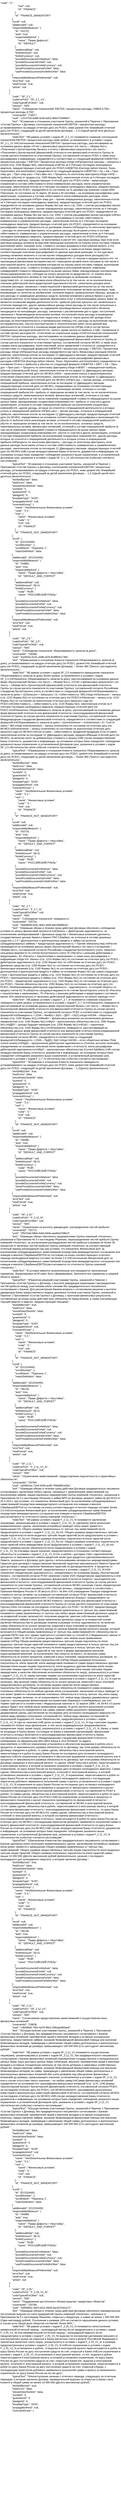 <mxfile version="27.1.4">
  <diagram name="Страница — 1" id="WULPb32uHRo-QUS4CWuH">
    <mxGraphModel dx="1372" dy="743" grid="1" gridSize="10" guides="1" tooltips="1" connect="1" arrows="1" fold="1" page="1" pageScale="1" pageWidth="827" pageHeight="1169" math="0" shadow="0">
      <root>
        <mxCell id="0" />
        <mxCell id="1" parent="0" />
        <UserObject label="&quot;code&quot;: &quot;2.&quot;,&#xa;                        &quot;root&quot;: null,&#xa;                        &quot;id&quot;: &quot;FINANCE&quot;&#xa;                    },&#xa;                    &quot;id&quot;: &quot;FINANCE_MANDATORY&quot;&#xa;                },&#xa;                &quot;scroll&quot;: null,&#xa;                &quot;additionalId&quot;: null,&#xa;                &quot;responsibilityMeasure&quot;: {&#xa;                    &quot;id&quot;: 743722,&#xa;                    &quot;auto&quot;: true,&#xa;                    &quot;responsibilityKind&quot;: {&#xa;                        &quot;name&quot;: &quot;Право Дефолта&quot;,&#xa;                        &quot;id&quot;: &quot;DEFAULT&quot;&#xa;                    },&#xa;                    &quot;additionalRate&quot;: null,&#xa;                    &quot;forfeitAmount&quot;: null,&#xa;                    &quot;forfeitCurrency&quot;: null,&#xa;                    &quot;provideDocumentsForfeitAuto&quot;: false,&#xa;                    &quot;provideDocumentsForfeit&quot;: null,&#xa;                    &quot;provideDocumentsForfeitCurrency&quot;: null,&#xa;                    &quot;showProvideDocumentsForfeit&quot;: false,&#xa;                    &quot;useProvideDocumentsForfeitInOther&quot;: false&#xa;                },&#xa;                &quot;responsibilityMeasurePreferential&quot;: null,&#xa;                &quot;errorText&quot;: null,&#xa;                &quot;newFormat&quot;: true,&#xa;                &quot;article&quot;: null&#xa;            },&#xa;            {&#xa;                &quot;code&quot;: &quot;SF_2.1.&quot;,&#xa;                &quot;codeForPrint&quot;: &quot;SF_2.1_V1&quot;,&#xa;                &quot;codeTypicalForOther&quot;: null,&#xa;                &quot;version&quot;: &quot;945&quot;,&#xa;                &quot;name&quot;: &quot;Соблюдение показателей: EBITDA / процентные расходы; OIBDA (LTM) / процентные расходы (LTM)&quot;,&#xa;                &quot;covenantId&quot;: 719517,&#xa;                &quot;uuid&quot;: &quot;c2147f18-6a88-4cd0-ba52-8bb47246f6b4&quot;,&#xa;                &quot;text&quot;: &quot;\tСнижение в отношении участников Группы, указанной в Перечне 1 Приложения «Состав Группы» к Договору, соотношения показателей EBITDA / процентные расходы, устанавливаемого на каждую отчетную дату (по РСБУ), ниже уровня:\n\tс ближайшей отчетной даты (по РСБУ), следующей за датой заключения Договора, – 1,5 (Одной целой пяти десятых) (включительно).&quot;,&#xa;                &quot;staticText&quot;: &quot;\tВ рамках условия с кодом SF_2.1_V1 понимается снижение соотношения показателей EBITDA / процентные расходы ниже уровня, установленного в условии с кодом SF_2.1_V1.\n\tСоотношение показателей EBITDA / процентные расходы, рассчитываемое на основании данных форм «Отчет о финансовых результатах» (по тексту – «Форма №2»), «Пояснение к бухгалтерскому балансу и отчету о финансовых результатах» (по тексту – «Пояснение») бухгалтерской (финансовой) отчетности или финансовой отчетности Группы (в случае расчета показателя по участникам Группы), составленной согласно РСБУ, а также иных расшифровок и информации, определяется в соответствии со следующей формулой:\n\tEBITDA / процентные расходы = EBITDA / Процентные расходы,\n\tгде:\n\tПроцентные расходы – проценты к уплате (стр. 2330 Формы №2), накопленным итоÐ³ом за 4 (Четыре) последних календарных квартала, предшествующих отчетной дате (по РСБУ),\n\tEBITDA (Earnings before Interest, Taxes, Depreciation and Amortization) определяется по следующей формуле:\n\tEBITDA = Пр + Ам + Проч опер дох – Проч опер расх + Расх фин лиз + Проценты по агентскому факторингу,\n\tгде:\n\tПр – прибыль (убыток) от продаж (стр. 2200 Формы №2), накопленным итогом за 4 (Четыре) последних календарных квартала, предшествующих отчетной дате (по РСБУ).\n\tАм – амортизация, отраженная в составе себестоимости и/или коммерческих расходов, и/или управленческих расходов, накопленным итогом за 4 (Четыре) последних календарных квартала, предшествующих отчетной дате (по РСБУ), определяется по состоянию на 31 декабря как значение строки 5640 Пояснения, по состоянию на 31 марта, 30 июня и 30 сентября – на основании расшифровок сумм амортизации, отраженных в составе себестоимости и/или коммерческих расходов, и/или управленческих расходов.\n\tПроч опер дох – прочие операционные доходы, накопленным итогом за 4 (Четыре) последних календарных квартала, предшествующих отчетной дате (по РСБУ), определяются на основании данных Формы №2 как часть стр. 2340, с учетом расшифровки прочих доходов.\n\tПроч опер расх – прочие операционные расходы, накопленным итогом за 4 (Четыре) последних календарных квартала, предшествующих отчетной дате (по РСБУ), определяются на основании данных Формы №2 как часть стр. 2350, с учетом расшифровки прочих расходов.\n\tРасх фин лиз – расходы по финансовому лизингу, учитываемые в составе себестоимости, коммерческих и управленческих расходах, накопленным итогом за 4 (Четыре) последних календарных квартала, предшествующих отчетной дате (по РСБУ), определяются на основании расшифровки текущих обязательств по договорам лизинга.\n\tПроценты по агентскому факторингу – расходы по агентскому факторингу, если данные расходы были ранее учтены в составе себестоимости, коммерческих и управленческих расходах, накопленным итогом за 4 (Четыре) последних календарных квартала, предшествующих отчетной дате (по РСБУ).\n\tПрочие операционные доходы / расходы, не включаемые в расчет:\n\t– курсовые разницы (при этом если курсовые разницы возникли вследствие переоценки контрактов на покупку и/или поставку товаров, выполнение работ, оказание услуг, стоимость которых выражена в иностранной валюте, и эти контракты заключены в рамках основной деятельности, а также если Банку предоставлены соответствующие пояснения (расшифровки) по данным курсовым разницам, то эти курсовые разницы возможно включить в состав прочих операционных доходов и/или расходов);\n\t– отчисления в резервы и/или восстановление резервов;\n\t– от покупки и продажи валюты;\n\t– по производным финансовым инструментам;\n\t– переоценка активов и/или пассивов (в том числе в иностранной валюте, за исключением контрактов на покупку и/или поставку товаров, выполнение работ, оказание услуг, стоимость которых выражена в иностранной валюте; изменение справедливой стоимости обращающихся на рынке ценных бумаг, принадлежащих контрагентам-балансодержателям);\n\t– субсидии на уплату процентов по кредитам;\n\t– от покупки и/или продажи внеоборотных активов (в том числе амортизация по выбывшим основным средствам);\n\t– от списания активов и/или обязательств (в том числе, но не исключительно, списание дебиторской и/или кредиторской задолженности);\n\t– начисления доходов и/или списания расходов, связанных с инвестиционной и финансовой деятельностью (в том числе связанные с предоставлением за плату во временное пользование активов организации, прав, возникающих из патентов на изобретения, полезные модели, промышленные образцы, доходы и/или расходы от размещения денежных средств, включая вложения в ценные бумаги и доли в уставный капитал), если предоставление финансовых услуг и покупка/продажа ценных бумаг не являются основными видами деятельности;\n\t– прибыли (убытки) прошлых лет, выявленные в отчетном периоде;\n\t– другие чрезвычайные доходы и/или расходы (в том числе полученные и уплаченные неустойки; расходы на содержание производственных мощностей и объектов, находящихся на консервации; расходы, связанные с рассмотрением дел в судах; поступления, связанные с безвозмездным получением активов; поступления и/или расходы в возмещение причиненных организацией убытков; недостачи и потери от порчи ценностей; доходы и/или расходы на благотворительность и материальную помощь);\n\t– расходы на выполнение научно-исследовательских, опытно-конструкторских и технологических работ (если данный вид деятельности не относится к основным видам деятельности).\n\tПри этом в состав прочих операционных расходов включаются:\n\t– налоги, кроме налога на прибыль и НДС, отраженные в составе прочих расходов;\n\t– отчисления на социальные нужды.\n\n\tСоотношение показателей EBITDA / процентные расходы, рассчитываемое на основании данных форм финансовой отчетности или финансовой отчетности / консолидированной финансовой отчетности Группы (в случае расчета показателя по участникам Группы), составленной согласно МСФО, а также иных справок и/или расшифровок, и/или пояснений, и/или примечаний к отчетности, определяется в соответствии со следующей формулой:\n\tEBITDA / процентные расходы = EBITDA / Процентные расходы,\n\tгде:\n\tПроцентные расходы определяются как часть Финансовых расходов (Interest expense), накопленным итогом за последние 12 (Двенадцать) месяцев, предшествующие отчетной дате (по МСФО), с учетом пояснения и/или примечания, и/или расшифровки финансовых расходов.\n\tEBITDA (Earnings before Interest, Taxes, Depreciation and Amortization) определяется на основании Отчета о прибылях и убытках по следующей формуле:\n\tEBITDA = EBIT + DA – Проч дох + Проч расх + Проценты по агентскому факторингу,\n\tгде:\n\tEBIT – операционная прибыль (убыток) (Operating profit (loss)), накопленным итогом за последние 12 (Двенадцать) месяцев, предшествующие отчетной дате (по МСФО).\n\tDA – начисление износа и амортизационные отчисления (Depreciation and Amortization), накопленным итогом за последние 12 (Двенадцать) месяцев, предшествующие отчетной дате (по МСФО).\n\tПроч дох – прочие доходы, учтенные в операционной прибыли, накопленным итогом за последние 12 (Двенадцать) месяцев, предшествующие отчетной дате (по МСФО), определяемые на основании соответствующих расшифровок и включающие:\n\t– прибыль от реализации активов, учтенную в составе операционной прибыли;\n\t– прибыль от переоценки активов (в том числе, но не исключительно, основных средств, нематериальных активов, финансовых вложений), учтенную в составе операционной прибыли (в том числе изменение справедливой стоимости обращающихся на рынке ценных бумаг, принадлежащих холдинговым компаниям);\n\t– прибыль от участия в других организациях, учтенную в составе операционной прибыли (за исключением холдинговых компаний);\n\t– другие доходы, которые не относятся к операционной деятельности и которые учтены в операционной прибыли.\n\tПроч расх – прочие расходы, учтенные в операционной прибыли, накопленным итогом за последние 12 (Двенадцать) месяцев, предшествующие отчетной дате (по МСФО), определяемые на основании соответствующих расшифровок и включающие:\n\t– убыток от выбытия и/или реализации активов, учтенный в составе операционной прибыли;\n\t– убыток от переоценки активов (в том числе, но не исключительно, основных средств, нематериальных активов, финансовых вложений), учтенный в составе операционной прибыли (в том числе изменение справедливой стоимости обращающихся на рынке ценных бумаг, принадлежащих холдинговым компаниям);\n\t– убыток от участия в других организациях, учтенный в составе операционной прибыли (за исключением холдинговых компаний);\n\t– другие расходы, которые не относятся к операционной деятельности и которые учтены в операционной прибыли.\n\tПроценты по агентскому факторингу – расходы по агентскому факторингу, если данные расходы были ранее учтены в составе себестоимости, коммерческих и управленческих расходах, накопленным итогом за последние 12 (Двенадцать) месяцев, предшествующие отчетной дате (по МСФО).\n\tВ случае непредоставления Банку отчетности, документов и информации, на основании которых Банк определяет соблюдение указанного выше ограничения, в установленный Договором срок, указанное в условии с кодом SF_2.1_V1 обстоятельство (событие) считается наступившим.&quot;,&#xa;                &quot;typicalText&quot;: &quot;\tСнижение в отношении участников Группы, указанной в Перечне 1 Приложения «Состав Группы» к Договору, соотношения показателей EBITDA / процентные расходы, устанавливаемого на каждую отчетную дату (по РСБУ), ниже уровня:\n\tс ближайшей отчетной даты (по РСБУ), следующей за датой заключения Договора, – 1,5 (Одной целой пяти десятых) (включительно).&quot;,&#xa;                &quot;textSetByUser&quot;: false,&#xa;                &quot;hasErrors&quot;: false,&#xa;                &quot;shouldViewTextInfo&quot;: false,&#xa;                &quot;suretyId&quot;: 0,&#xa;                &quot;guarantorId&quot;: 0,&#xa;                &quot;pledgerId&quot;: 0,&#xa;                &quot;templateType&quot;: &quot;KOD&quot;,&#xa;                &quot;propagationKind&quot;: null,&#xa;                &quot;covenantGroup&quot;: {&#xa;                    &quot;name&quot;: &quot;Необязательные Финансовые условия&quot;,&#xa;                    &quot;code&quot;: &quot;2.2.&quot;,&#xa;                    &quot;root&quot;: {&#xa;                        &quot;name&quot;: &quot;Финансовые условия&quot;,&#xa;                        &quot;code&quot;: &quot;2.&quot;,&#xa;                        &quot;root&quot;: null,&#xa;                        &quot;id&quot;: &quot;FINANCE&quot;&#xa;                    },&#xa;                    &quot;id&quot;: &quot;FINANCE_NOT_MANDATORY&quot;&#xa;                },&#xa;                &quot;scroll&quot;: {&#xa;                    &quot;id&quot;: 3213154493,&#xa;                    &quot;scrollNumber&quot;: 1,&#xa;                    &quot;scrollName&quot;: &quot;Перечень 1&quot;,&#xa;                    &quot;matchDefinition&quot;: false&#xa;                },&#xa;                &quot;additionalId&quot;: 3213154493,&#xa;                &quot;responsibilityMeasure&quot;: {&#xa;                    &quot;id&quot;: 744863,&#xa;                    &quot;auto&quot;: true,&#xa;                    &quot;responsibilityKind&quot;: {&#xa;                        &quot;name&quot;: &quot;Право Дефолта + Неустойка&quot;,&#xa;                        &quot;id&quot;: &quot;DEFAULT_AND_FORFEIT&quot;&#xa;                    },&#xa;                    &quot;additionalRate&quot;: null,&#xa;                    &quot;forfeitAmount&quot;: 5E+5,&#xa;                    &quot;forfeitCurrency&quot;: {&#xa;                        &quot;code&quot;: &quot;RUB&quot;,&#xa;                        &quot;name&quot;: &quot;РОССИЙСКИЙ РУБЛЬ&quot;&#xa;                    },&#xa;                    &quot;provideDocumentsForfeitAuto&quot;: false,&#xa;                    &quot;provideDocumentsForfeit&quot;: null,&#xa;                    &quot;provideDocumentsForfeitCurrency&quot;: null,&#xa;                    &quot;showProvideDocumentsForfeit&quot;: false,&#xa;                    &quot;useProvideDocumentsForfeitInOther&quot;: false&#xa;                },&#xa;                &quot;responsibilityMeasurePreferential&quot;: null,&#xa;                &quot;errorText&quot;: null,&#xa;                &quot;newFormat&quot;: true,&#xa;                &quot;article&quot;: null&#xa;            },&#xa;            {&#xa;                &quot;code&quot;: &quot;SF_2.5.&quot;,&#xa;                &quot;codeForPrint&quot;: &quot;SF_2.5&quot;,&#xa;                &quot;codeTypicalForOther&quot;: null,&#xa;                &quot;version&quot;: &quot;945&quot;,&#xa;                &quot;name&quot;: &quot;Соблюдение показателя: оборачиваемость запасов (в днях)&quot;,&#xa;                &quot;covenantId&quot;: 718398,&#xa;                &quot;uuid&quot;: &quot;fce0f25e-5c41-4396-af79-8c98826173fd&quot;,&#xa;                &quot;text&quot;: &quot;\tПревышение в отношении Клиента показателя Оборачиваемость запасов (в днях), устанавливаемого на каждую отчетную дату (по РСБУ), уровня:\n\tс ближайшей отчетной даты (по РСБУ), следующей за датой заключения Договора, – более 360 (Трехсот шестидесяти) (включительно).&quot;,&#xa;                &quot;staticText&quot;: &quot;\tВ рамках условия с кодом SF_2.5 понимается превышение показателя Оборачиваемость запасов (в днях) более уровня, установленного в условии с кодом SF_2.5.\n\tПоказатель Оборачиваемость запасов (в днях), рассчитываемый на основании данных форм «Бухгалтерский баланс» (по тексту – «Форма №1»), «Отчет о финансовых результатах» (по тексту – «Форма №2») бухгалтерской (финансовой) отчетности или финансовой отчетности Группы (в случае расчета показателя по участникам Группы), составленной согласно Российским стандартам бухгалтерского учета, в соответствии со следующей формулой:\n\tОборачиваемость запасов (в днях) = (((Запасынп + Запасыкп) / 2) / Себестоимость) *365,\n\tгде:\n\tЗапасынп – запасы (стр. 1210 Формы №1) по состоянию на отчетную дату (по РСБУ);\n\tЗапасыкп – запасы (стр. 1210 Формы №1) по состоянию на аналогичную отчетную дату прошлого года (по РСБУ);\n\tСебестоимость – себестоимость (стр. 2120 Формы №2), накопленным итогом за 4 (Четыре) последних календарных квартала, предшествующих отчетной дате (по РСБУ).\n\n\tПоказатель Оборачиваемость запасов (в днях), рассчитываемый на основании данных форм финансовой отчетности или финансовой отчетности / консолидированной финансовой отчетности Группы (в случае расчета показателя по участникам Группы), составленной согласно Международным стандартам финансовой отчетности, определяется в соответствии со следующей формулой:\n\tОборачиваемость запасов (в днях) = (((Inventoriesнп + Inventoriesкп) / 2) / Cost of sales) * 365,\n\tгде:\n\tInventoriesнп – запасы (Inventories) по состоянию на отчетную дату (по МСФО);\n\tInventoriesкп – запасы (Inventories) по состоянию на аналогичную отчетную дату прошлого года (по МСФО);\n\tCost of sales – себестоимость проданной продукции (Cost of sales), накопленным итогом за последние 12 (Двенадцать) месяцев, предшествÑющие отчетной дате (по МСФО), не включая налог на добавленную стоимость и акцизы.\n\tВ случае непредоставления Банку отчетности, документов и информации, на основании которых Банк определяет соблюдение указанного выше ограничения, в установленный Договором срок, указанное в условии с кодом SF_2.5 обстоятельство и/или событие считается наступившим.&quot;,&#xa;                &quot;typicalText&quot;: &quot;\tПревышение в отношении Клиента показателя Оборачиваемость запасов (в днях), устанавливаемого на каждую отчетную дату (по РСБУ), уровня:\n\tс ближайшей отчетной даты (по РСБУ), следующей за датой заключения Договора, – более 360 (Трехсот шестидесяти) (включительно).&quot;,&#xa;                &quot;textSetByUser&quot;: false,&#xa;                &quot;hasErrors&quot;: false,&#xa;                &quot;shouldViewTextInfo&quot;: false,&#xa;                &quot;suretyId&quot;: 0,&#xa;                &quot;guarantorId&quot;: 0,&#xa;                &quot;pledgerId&quot;: 0,&#xa;                &quot;templateType&quot;: &quot;KOD&quot;,&#xa;                &quot;propagationKind&quot;: null,&#xa;                &quot;covenantGroup&quot;: {&#xa;                    &quot;name&quot;: &quot;Необязательные Финансовые условия&quot;,&#xa;                    &quot;code&quot;: &quot;2.2.&quot;,&#xa;                    &quot;root&quot;: {&#xa;                        &quot;name&quot;: &quot;Финансовые условия&quot;,&#xa;                        &quot;code&quot;: &quot;2.&quot;,&#xa;                        &quot;root&quot;: null,&#xa;                        &quot;id&quot;: &quot;FINANCE&quot;&#xa;                    },&#xa;                    &quot;id&quot;: &quot;FINANCE_NOT_MANDATORY&quot;&#xa;                },&#xa;                &quot;scroll&quot;: null,&#xa;                &quot;additionalId&quot;: null,&#xa;                &quot;responsibilityMeasure&quot;: {&#xa;                    &quot;id&quot;: 743724,&#xa;                    &quot;auto&quot;: true,&#xa;                    &quot;responsibilityKind&quot;: {&#xa;                        &quot;name&quot;: &quot;Право Дефолта + Неустойка&quot;,&#xa;                        &quot;id&quot;: &quot;DEFAULT_AND_FORFEIT&quot;&#xa;                    },&#xa;                    &quot;additionalRate&quot;: null,&#xa;                    &quot;forfeitAmount&quot;: 5E+5,&#xa;                    &quot;forfeitCurrency&quot;: {&#xa;                        &quot;code&quot;: &quot;RUB&quot;,&#xa;                        &quot;name&quot;: &quot;РОССИЙСКИЙ РУБЛЬ&quot;&#xa;                    },&#xa;                    &quot;provideDocumentsForfeitAuto&quot;: false,&#xa;                    &quot;provideDocumentsForfeit&quot;: null,&#xa;                    &quot;provideDocumentsForfeitCurrency&quot;: null,&#xa;                    &quot;showProvideDocumentsForfeit&quot;: false,&#xa;                    &quot;useProvideDocumentsForfeitInOther&quot;: false&#xa;                },&#xa;                &quot;responsibilityMeasurePreferential&quot;: null,&#xa;                &quot;errorText&quot;: null,&#xa;                &quot;newFormat&quot;: true,&#xa;                &quot;article&quot;: null&#xa;            },&#xa;            {&#xa;                &quot;code&quot;: &quot;SF_2.7.&quot;,&#xa;                &quot;codeForPrint&quot;: &quot;F_2.7_N&quot;,&#xa;                &quot;codeTypicalForOther&quot;: null,&#xa;                &quot;version&quot;: &quot;945&quot;,&#xa;                &quot;name&quot;: &quot;Соблюдение показателя: ликвидность&quot;,&#xa;                &quot;covenantId&quot;: 720724,&#xa;                &quot;uuid&quot;: &quot;5b946f56-825c-4b91-af48-64e196f9fe2e&quot;,&#xa;                &quot;text&quot;: &quot;\tЗаемщик обязан в течение срока действия Договора обеспечить соблюдение условия по запасу финансовой прочности:\n\t(Запасы + Дебиторская задолженность, за исключением необорачиваемой + Денежные средства + Финансовые вложения (депозиты, государственные ценные бумаги и бумаги ПАО Сбербанк, не учтенные в составе денежных средств)) ≥ 1,2 * (Долгосрочные и краткосрочные кредиты и займы (за вычетом субординированных займов) + Кредиторская задолженность + Прочие обязательства).\n\tРасчет производится на основании данных форм «Бухгалтерский баланс» (по тексту Соглашения – «Форма №1»), составленной согласно Российским стандартам бухгалтерского учета, оборотно-сальдовые ведомости по счетам бухгалтерского учета 76 «Расчеты с разными дебиторами и кредиторами», 62 «Расчеты с покупателями и заказчиками», а также иных расшифровок и информации.\n\tгде:\n\t- Запасы (стр. 1210 Формы №1) по состоянию на отчетную дату (по РСБУ) - Дебиторская задолженность (стр. 1230 Формы №1) по соÑтоянию на отчетную дату (по РСБУ) - Денежные средства (стр. 1250 Формы №1) по состоянию на отчетную дату (по РСБУ) - Финансовые вложения (стр. 1240 Формы №1) по состоянию на отчетную дату (по РСБУ) - Долгосрочные и краткосрочные кредиты и займы на основании Формы №1 как сумма следующих строк: ▪ Долгосрочные кредиты и займы (стр. 1410 Формы №1) по состоянию на отчетную дату (по РСБУ); ▪ Краткосрочные кредиты и займы (стр. 1510 Формы №1) по состоянию на отчетную дату (по РСБУ). - Кредиторская задолженность (стр. 1520 Формы №1) по состоянию на отчетную дату (по РСБУ) - Прочие обязательства (стр. 1550 Формы №1) по состоянию на отчетную дату (по РСБУ). Необорачиваемая дебиторская задолженность - задолженность, по которой обороты по кредиту счетов 62,76 (оборотно-сальдовые ведомости по счетам бухгалтерского учета 62 «Расчеты с покупателями и заказчиками», 76 «Расчеты с разными дебиторами и кредиторами») составили менее 10% (включительно) от величины дебиторской задолженности на начало периода.»\n\n&quot;,&#xa;                &quot;staticText&quot;: &quot;\tВ рамках условия с кодом F_2.7_N понимается снижение показателя ликвидности ниже уровня, установленного в условии с кодом F_2.7_N.\n\tПоказатель ликвидности, рассчитываемый на основании данных форм «Бухгалтерский баланс» (по тексту – «Форма №1») бухгалтерской (финансовой) отчетности или финансовой отчетности Группы (в случае расчета показателя по участникам Группы), составленной согласно РСБУ, в соответствии со следующей формулой:\n\tЛиквидность = (ОбА – ФинВл) / (КрО – ДБП – ОцО),\n\tгде:\n\tОбА – оборотные активы (стр. 1200 Формы №1);\n\tФинВл – финансовые вложения (за исключением денежных эквивалентов) (стр. 1240 Формы №1);\n\tКрО – краткосрочные обязательства (стр. 1500 Формы №1);\n\tДБП – доходы будущих периодов (стр. 1530 Формы №1);\n\tОцО – оценочные обязательства (стр. 1540 Формы №1).\n\n\tПоказатель ликвидности, рассчитываемый на основании данных форм финансовой отчетности или финансовой отчетности/консолидированной финансовой отчетности Группы (в случае расчета показателя по участникам Группы), составленной согласно МСФО, определяется в соответствии со следующей формулой:\n\tЛиквидность = (ОбА – ПрДЗ) / КрО,\n\tгде:\n\tОбА – итого оборотные активы (Total current assets);\n\tПрДЗ – просроченная дебиторская задолженность (Overdue accounts receivable), определяемая на основании пояснения и/или примечания к отчетности, и/или расшифровки дебиторской задолженности;\n\tКрО – краткосрочные обязательства (Current liabilities).\n\tВ случае непредоставления Банку отчетности, документов и информации, на основании которых Банк определяет соблюдение указанного выше ограничения, в установленный Договором срок, указанное в условии с кодом F_2.7_N обстоятельство (событие) считается наступившим.&quot;,&#xa;                &quot;typicalText&quot;: &quot;\tСнижение в отношении Клиента показателя ликвидности, устанавливаемого на каждую отчетную дату (по РСБУ), ниже уровня:\n\tс ближайшей отчетной даты (по РСБУ), следующей за датой заключения Договора, – 1 (Одного) (включительно).&quot;,&#xa;                &quot;textSetByUser&quot;: true,&#xa;                &quot;hasErrors&quot;: false,&#xa;                &quot;shouldViewTextInfo&quot;: false,&#xa;                &quot;suretyId&quot;: 0,&#xa;                &quot;guarantorId&quot;: 0,&#xa;                &quot;pledgerId&quot;: 0,&#xa;                &quot;templateType&quot;: &quot;KOD&quot;,&#xa;                &quot;propagationKind&quot;: null,&#xa;                &quot;covenantGroup&quot;: {&#xa;                    &quot;name&quot;: &quot;Необязательные Финансовые условия&quot;,&#xa;                    &quot;code&quot;: &quot;2.2.&quot;,&#xa;                    &quot;root&quot;: {&#xa;                        &quot;name&quot;: &quot;Финансовые условия&quot;,&#xa;                        &quot;code&quot;: &quot;2.&quot;,&#xa;                        &quot;root&quot;: null,&#xa;                        &quot;id&quot;: &quot;FINANCE&quot;&#xa;                    },&#xa;                    &quot;id&quot;: &quot;FINANCE_NOT_MANDATORY&quot;&#xa;                },&#xa;                &quot;scroll&quot;: null,&#xa;                &quot;additionalId&quot;: null,&#xa;                &quot;responsibilityMeasure&quot;: {&#xa;                    &quot;id&quot;: 746086,&#xa;                    &quot;auto&quot;: true,&#xa;                    &quot;responsibilityKind&quot;: {&#xa;                        &quot;name&quot;: &quot;Право Дефолта + Неустойка&quot;,&#xa;                        &quot;id&quot;: &quot;DEFAULT_AND_FORFEIT&quot;&#xa;                    },&#xa;                    &quot;additionalRate&quot;: null,&#xa;                    &quot;forfeitAmount&quot;: 5E+5,&#xa;                    &quot;forfeitCurrency&quot;: {&#xa;                        &quot;code&quot;: &quot;RUB&quot;,&#xa;                        &quot;name&quot;: &quot;РОССИЙСКИЙ РУБЛЬ&quot;&#xa;                    },&#xa;                    &quot;provideDocumentsForfeitAuto&quot;: false,&#xa;                    &quot;provideDocumentsForfeit&quot;: null,&#xa;                    &quot;provideDocumentsForfeitCurrency&quot;: null,&#xa;                    &quot;showProvideDocumentsForfeit&quot;: false,&#xa;                    &quot;useProvideDocumentsForfeitInOther&quot;: false&#xa;                },&#xa;                &quot;responsibilityMeasurePreferential&quot;: null,&#xa;                &quot;errorText&quot;: null,&#xa;                &quot;newFormat&quot;: true,&#xa;                &quot;article&quot;: null&#xa;            },&#xa;            {&#xa;                &quot;code&quot;: &quot;SF_2.10.&quot;,&#xa;                &quot;codeForPrint&quot;: &quot;F_2.10_N&quot;,&#xa;                &quot;codeTypicalForOther&quot;: null,&#xa;                &quot;version&quot;: &quot;945&quot;,&#xa;                &quot;name&quot;: &quot;Ограничение на выплату дивидендов / распределение чистой прибыли&quot;,&#xa;                &quot;covenantId&quot;: 720772,&#xa;                &quot;uuid&quot;: &quot;2f021fa8-08b6-4a6d-b64b-aaa6e2c596c3&quot;,&#xa;                &quot;text&quot;: &quot;\tЗаемщик обязан обеспечить предприятиями Группы компаний «Hovemax», указанным в Приложении № 5 к настоящему Решению, нераспределение чистой прибыли Группы компаний «Hovemax», за исключением распределения чистой прибыли в размере не более 30 процентов от величины чистой прибыли Группы компаний «Hovemax» за соответствующий отчетный период (календарный год) при условии, что показатель Финансовый долг за исключением субординированных заимствований посредством межкредиторского соглашения или новации в векселя Сбербанка/EBITDA по состоянию на конец соответствующего отчетного периода (календарный квартал) составит не более 2,5.\n\tСоотношение Финансовый долг за исключением субординированных заимствований посредством межкредиторского соглашения или новации в векселя Сбербанка/EBITDA рассчитывается по отчетности Группы компаний «Hovemax».&quot;,&#xa;                &quot;staticText&quot;: &quot;В условии имеются незаполненные или некорректно заполненные параметры. Формулировка не Ð¼ожет быть сформирована. Заполните все параметры в средней области экрана.&quot;,&#xa;                &quot;typicalText&quot;: &quot;\tПринятие решений участниками Группы, указанной в Перечне 1 Приложения «Состав Группы» к Договору, о выплате дивидендов акционерам / распределении чистой прибыли между участниками и/или членами без предварительного письменного согласования с Банком. Для рассмотрения Банком вопроса о согласовании решения о выплате дивидендов Банку предоставляется модель денежных потоков участников Группы, указанной в Перечне 1 Приложения «Состав Группы» к Договору, с прогнозом финансовых результатов, составленную до конца срока действия всех обязательств перед Банком, а также учитывающую текущий квартал и квартал, предшествующий текущему.&quot;,&#xa;                &quot;textSetByUser&quot;: true,&#xa;                &quot;hasErrors&quot;: false,&#xa;                &quot;shouldViewTextInfo&quot;: false,&#xa;                &quot;suretyId&quot;: 0,&#xa;                &quot;guarantorId&quot;: 0,&#xa;                &quot;pledgerId&quot;: 0,&#xa;                &quot;templateType&quot;: &quot;KOD&quot;,&#xa;                &quot;propagationKind&quot;: null,&#xa;                &quot;covenantGroup&quot;: {&#xa;                    &quot;name&quot;: &quot;Необязательные Финансовые условия&quot;,&#xa;                    &quot;code&quot;: &quot;2.2.&quot;,&#xa;                    &quot;root&quot;: {&#xa;                        &quot;name&quot;: &quot;Финансовые условия&quot;,&#xa;                        &quot;code&quot;: &quot;2.&quot;,&#xa;                        &quot;root&quot;: null,&#xa;                        &quot;id&quot;: &quot;FINANCE&quot;&#xa;                    },&#xa;                    &quot;id&quot;: &quot;FINANCE_NOT_MANDATORY&quot;&#xa;                },&#xa;                &quot;scroll&quot;: {&#xa;                    &quot;id&quot;: 3213154493,&#xa;                    &quot;scrollNumber&quot;: 1,&#xa;                    &quot;scrollName&quot;: &quot;Перечень 1&quot;,&#xa;                    &quot;matchDefinition&quot;: false&#xa;                },&#xa;                &quot;additionalId&quot;: 3213154493,&#xa;                &quot;responsibilityMeasure&quot;: {&#xa;                    &quot;id&quot;: 746134,&#xa;                    &quot;auto&quot;: true,&#xa;                    &quot;responsibilityKind&quot;: {&#xa;                        &quot;name&quot;: &quot;Право Дефолта + Неустойка&quot;,&#xa;                        &quot;id&quot;: &quot;DEFAULT_AND_FORFEIT&quot;&#xa;                    },&#xa;                    &quot;additionalRate&quot;: null,&#xa;                    &quot;forfeitAmount&quot;: 5E+5,&#xa;                    &quot;forfeitCurrency&quot;: {&#xa;                        &quot;code&quot;: &quot;RUB&quot;,&#xa;                        &quot;name&quot;: &quot;РОССИЙСКИЙ РУБЛЬ&quot;&#xa;                    },&#xa;                    &quot;provideDocumentsForfeitAuto&quot;: false,&#xa;                    &quot;provideDocumentsForfeit&quot;: null,&#xa;                    &quot;provideDocumentsForfeitCurrency&quot;: null,&#xa;                    &quot;showProvideDocumentsForfeit&quot;: false,&#xa;                    &quot;useProvideDocumentsForfeitInOther&quot;: false&#xa;                },&#xa;                &quot;responsibilityMeasurePreferential&quot;: null,&#xa;                &quot;errorText&quot;: null,&#xa;                &quot;newFormat&quot;: true,&#xa;                &quot;article&quot;: null&#xa;            },&#xa;            {&#xa;                &quot;code&quot;: &quot;SF_2.11.&quot;,&#xa;                &quot;codeForPrint&quot;: &quot;F_2.11_V1_N&quot;,&#xa;                &quot;codeTypicalForOther&quot;: null,&#xa;                &quot;version&quot;: &quot;945&quot;,&#xa;                &quot;name&quot;: &quot;Ограничение заимствований / предоставления поручительств и гарантийных обязательств&quot;,&#xa;                &quot;covenantId&quot;: 720764,&#xa;                &quot;uuid&quot;: &quot;a63901ac-71e9-4426-ac85-7f06d892a35a&quot;,&#xa;                &quot;text&quot;: &quot;\tЗаемщик обязан в течение срока действия Договора предварительно письменно согласовывать заключение любых сделок, связанных с привлечением заимствований (за исключением займов, предоставленных предприятиям Группы компаний «Hovemax», указанным в Приложении № 5 к настоящему Решению и займа ФРП по Договору целевого займа № ДЗ-55/23 от 26.3.202г.), при условии, что показатель Финансовый долг за исключением субординированных заимствований посредством межкредиторского соглашения или новации в векселя Сбербанка/EBITDA по состоянию на конец соответствующего отчетного периода составит более 2,5.\n\tСоотношение Финансовый долг за исключением субординированных заимствований посредством межкредиторского соглашения или новации в векселя Сбербанка/EBITDA рассчитыÐ²ается по отчетности Группы компаний «Hovemax».&quot;,&#xa;                &quot;staticText&quot;: &quot;\tВ рамках условия с кодом F_2.11_V1_N понимается заключение лицом(ами), указанным(ыми) в условии с кодом F_2.11_V1_N, сделки(ок) и/или нескольких взаимосвязанных сделок, заключение которой(ых) приводит и/или может привести к превышению:\n\t- Общего размера привлеченных от третьих лиц заимствований (если предусмотрено в условии с кодом F_2.11_V1_N),\n\t- Общего размера предоставленных третьим лицам поручительств и/или выданных третьим лицам гарантий (если предусмотрено в условии с кодом F_2.11_V1_N),\n\t- Общего размера полученных поручительств и/или гарантий (если предусмотрено в условии с кодом F_2.11_V1_N),\n\t- Общего размера полученных поручительств и/или гарантий и/или аккредитивов (если предусмотрено в условии с кодом F_2.11_V1_N),\n\t- Общего размера прочих обязательств (если предусмотрено в условии с кодом F_2.11_V1_N),\n\tсуммы свыше значения, предусмотренного в отношении соответствующих обязательств условием с кодом F_2.11_V1_N:\n\t- в рублях / долларах США / евро\n\tили\n\tв процентах от максимального лимита кредитной линии (для кредитных сделок)/максимального Лимита, указанного в Договоре (для сделок с использованием непокрытых аккредитивов)/суммы Гарантии (для договора о предоставлении банковской гарантии)/ максимального Лимита Гарантий (для договора о предоставлении банковских гарантий) по Договору\n\tили\n\t- в процентах от одного из следующих показателей, предусмотренных в условии с кодом F_2.11_V1_N:\n\t\t• показателя «Кредиторская задолженность», определяемого на основании формы «Бухгалтерский баланс», составленной согласно РСБУ (значение строки 1520 «Кредиторская задолженность») или формы «Отчет о финансовом положении» финансовой отчетности Клиента / залогодателя или финансовой отчетности / консолидированной финансовой отчетности Группы (в случае расчета показателя по участникам Группы), составленной согласно МСФО (значение строки «Кредиторская задолженность (Accounts payable)»),\n\t\t• «Чистые активы», определяемого в соответствии с Приказом Минфина России от 28 августа 2014 г. № 84н «Об утверждении Порядка определения стоимости чистых активов» на основании составленной согласно РСБУ финансовой отчетности Клиента / Группы / залогодателя,\n\t\t• «Собственный капитал (Equity)», определяемого на основании соÑтавленной согласно МСФО Клиента / залогодателя или финансовой отчетности / консолидированной финансовой отчетности Группы (в случае расчета показателя по участникам Группы),\n\tпо состоянию на последнюю отчетную дату (по РСБУ / по МСФО), предшествующую дате совершения сделки.\n\tПод Общим размером привлеченных от третьих лиц заимствований понимается сумма привлеченных от третьих лиц любых форм заимствований денежных средств на возвратной основе, включая:\n\t- получение кредитов, эмиссию собственных векселей, облигационных займов и иных форм привлечения денежных средств на возвратной основе (включая обязательства по договорам лизинга) в размере остатка задолженности, не включая сумму обязательств по уплате процентов, комиссий и иных платежей по привлеченным заимствованиям, лизингу и выплате дохода по ценным бумагам (кроме купонного дохода, который включается в Общий размер привлеченных от третьих лиц заимствований;\n\t- обязательства по сделкам РЕПО (как этот термин трактуется в соответствии со статьей 51.3 Федерального закона от 22 апреля 1996 г. № 39-ФЗ «О рынке ценных бумаг» или любым иным применимым правом).\n\tПод Общим размером предоставленных третьим лицам поручительств и/или выданных третьим лицам гарантий понимается сумма предоставленных в пользу третьих лиц (по обязательствам третьих лиц) поручительств и/или выданных в пользу третьих лиц (по обязательствам третьих лиц) гарантий (в том числе в форме авалирования векселей, индоссирования векселей, за исключением «без оборота на меня»), не включая сумму обязательств по уплате процентов, комиссий и иных платежей, предусмотренных договором, по которому выдана гарантия и/или поручительство.\n\tПод Общим размером полученных поручительств, и/или гарантий, и/или аккредитивов понимается сумма предоставленных другими банками и/или иными лицами поручительств, и/или выданных другими банками и/или иными третьими лицами гарантий, и/или открытых другими банками и/или иными третьими лицами аккредитивов, в качестве обеспечения исполнения обязательств лиц(а), указанных(ого) в условии с кодом F_2.11_V1_N, перед третьими лицами (за исключением поручительств и/или гарантий, являющихся обеспечением по заимствованиям, указанным в условии с кодом F_2.11_V1_N (при их наличии)), нÐµ включая сумму обязательств по уплате процентов, комиссий и иных платежей, предусмотренных договором, по которому выдана гарантия и/или предоставлено поручительство.\n\tПод Общим размером прочих обязательств понимается сумма возможных платежных обязательств по любым сделкам и/или соглашениям, заключение которых приводит и/или может привести к возникновению платежных обязательств в пользу третьих лиц и/или перед третьими лицами, включая, но не ограничиваясь:\n\t- любые виды (формы) деривативных сделок (сделок с производными финансовыми инструментами (биржевых и внебиржевых), как этот термин трактуется в соответствии с Федеральным законом от 22 апреля 1996 г. № 39-ФЗ «О рынке ценных бумаг» или любым иным применимым правом). В целях расчета выполнения условия сумма обязательств определяется как сумма, равная сумме досрочного прекращения деривативной сделки, рассчитанной на последнюю дату истекшего календарного квартала,\n\t- любые виды (формы) спонсорских соглашений,\n\t- любые виды (формы) соглашений об акционерной поддержке,\n\t- иные обязательства, предусмотренные в условии с кодом F_2.11_V1_N (при их наличии).\n\tВ целях условия с кодом F_2.11_V1_N под «третьими лицами» понимаются любые лица (физические, в том числе индивидуальные предприниматели, юридические лица), кроме лиц(а), указанных(ого) в условии с кодом F_2.11_V1_N, Банка, а также не входящие в Группу Банка, состоящую из Банка и компаний (организаций), финансовая отчетность которых включается в консолидированную финансовую отчетность Банка, составленную в соответствии с Международными стандартами финансовой отчетности, публикуемую на официальном веб-сайте Банка в сети Интернет по адресу www.sberbank.ru.\n\tЕсли ограничение установлено в абсолютном выражении в рублях или в процентах от максимального размера обязательств по Договору, при этом размер обязательств по Договору определен в рублях, то сумма сделки, обязательства в иностранной валюте, пересчитывается в рубли по курсу Банка России на последнюю дату истекшего календарного квартала.\n\tЕсли ограничение установлено в абсолютном выражении в иностранной валюте или в процентах от максимального размера обязательств по Договору, при этом размер обязательств по Договору определен в иностранной валюте, то сделки, обязÐ°тельства в рублях, пересчитывается в иностранную валюту, в которой установлено указанное в условии с кодом F_2.11_V1_N ограничение, по курсу Банка России на последнюю дату истекшего календарного квартала. Сумма сделки, обязательства в иностранной валюте, отличной от иностранной валюты, в которой установлено указанное в условии с кодом F_2.11_V1_N ограничение, пересчитывается в рубли по курсу Банка России на последнюю дату истекшего календарного квартала с последующим пересчетом рублевого эквивалента полученной суммы в валюту установленного в условии с кодом F_2.11_V1_N ограничения по курсу Банка России на последнюю дату истекшего календарного квартала.\n\tЕсли ограничение установлено в процентах от финансового показателя и расчет показателя производится по бухгалтерской (финансовой) отчетности, составленной по РСБУ в рублях, то сумма сделки, обязательства в иностранной валюте, пересчитывается в рубли по курсу Банка России на отчетную дату (по РСБУ).\n\tЕсли ограничение установлено в процентах от финансового показателя и расчет показателя производится по финансовой отчетности / консолидированной финансовой отчетности, составленной по МСФО в иностранной валюте, то:\n\t- сумма сделки, обязательства в рублях, пересчитывается в иностранную валюту, в которой составлена финансовая отчетность / консолидированная финансовая отчетность, по курсу Банка России на отчетную дату (по МСФО);\n\t- сумма сделки, обязательства в иностранной валюте, отличной от иностранной валюты, в которой составлена финансовая отчетность / консолидированная финансовая отчетность, пересчитывается в рубли по курсу Банка России на отчетную дату (по МСФО) с последующим пересчетом рублевого эквивалента полученной суммы в валюту финансовой отчетности / консолидированной финансовой отчетности по курсу Банка России на отчетную дату (по МСФО).\n\tВ случае непредоставления Банку отчетности, документов и информации, на основании которых Банк определяет соблюдение указанного выше ограничения, в установленный Договором срок, указанное в условия с кодом F_2.11_V1_N обстоятельство (событие) считается наступившим.&quot;,&#xa;                &quot;typicalText&quot;: &quot;\tЗаключение Клиентом без предварительного письменного согласования с Банком сделки(ок) и/или нескольких взаимосвязанных сделок, заключÐµние которой(ых) приводит и/или может привести к превышению Общего размера привлеченных от третьих лиц заимствований, Общего размера предоставленных третьим лицам поручительств и/или выданных третьим лицам гарантий, Общего размера полученных поручительств и/или гарантий суммы свыше 10 000 000 (Десяти миллионов) рублей (включительно), начиная с последнего календарного дня календарного квартала, в котором заключен Договор.&quot;,&#xa;                &quot;textSetByUser&quot;: true,&#xa;                &quot;hasErrors&quot;: false,&#xa;                &quot;shouldViewTextInfo&quot;: false,&#xa;                &quot;suretyId&quot;: 0,&#xa;                &quot;guarantorId&quot;: 0,&#xa;                &quot;pledgerId&quot;: 0,&#xa;                &quot;templateType&quot;: &quot;KOD&quot;,&#xa;                &quot;propagationKind&quot;: null,&#xa;                &quot;covenantGroup&quot;: {&#xa;                    &quot;name&quot;: &quot;Необязательные Финансовые условия&quot;,&#xa;                    &quot;code&quot;: &quot;2.2.&quot;,&#xa;                    &quot;root&quot;: {&#xa;                        &quot;name&quot;: &quot;Финансовые условия&quot;,&#xa;                        &quot;code&quot;: &quot;2.&quot;,&#xa;                        &quot;root&quot;: null,&#xa;                        &quot;id&quot;: &quot;FINANCE&quot;&#xa;                    },&#xa;                    &quot;id&quot;: &quot;FINANCE_NOT_MANDATORY&quot;&#xa;                },&#xa;                &quot;scroll&quot;: null,&#xa;                &quot;additionalId&quot;: null,&#xa;                &quot;responsibilityMeasure&quot;: {&#xa;                    &quot;id&quot;: 746126,&#xa;                    &quot;auto&quot;: true,&#xa;                    &quot;responsibilityKind&quot;: {&#xa;                        &quot;name&quot;: &quot;Право Дефолта + Неустойка&quot;,&#xa;                        &quot;id&quot;: &quot;DEFAULT_AND_FORFEIT&quot;&#xa;                    },&#xa;                    &quot;additionalRate&quot;: null,&#xa;                    &quot;forfeitAmount&quot;: 5E+5,&#xa;                    &quot;forfeitCurrency&quot;: {&#xa;                        &quot;code&quot;: &quot;RUB&quot;,&#xa;                        &quot;name&quot;: &quot;РОССИЙСКИЙ РУБЛЬ&quot;&#xa;                    },&#xa;                    &quot;provideDocumentsForfeitAuto&quot;: false,&#xa;                    &quot;provideDocumentsForfeit&quot;: null,&#xa;                    &quot;provideDocumentsForfeitCurrency&quot;: null,&#xa;                    &quot;showProvideDocumentsForfeit&quot;: false,&#xa;                    &quot;useProvideDocumentsForfeitInOther&quot;: false&#xa;                },&#xa;                &quot;responsibilityMeasurePreferential&quot;: null,&#xa;                &quot;errorText&quot;: null,&#xa;                &quot;newFormat&quot;: true,&#xa;                &quot;article&quot;: null&#xa;            },&#xa;            {&#xa;                &quot;code&quot;: &quot;SF_2.12.&quot;,&#xa;                &quot;codeForPrint&quot;: &quot;SF_2.12_V1&quot;,&#xa;                &quot;codeTypicalForOther&quot;: null,&#xa;                &quot;version&quot;: &quot;945&quot;,&#xa;                &quot;name&quot;: &quot;Согласование предоставления заимствований и осуществления иных финансовых вложений&quot;,&#xa;                &quot;covenantId&quot;: 719638,&#xa;                &quot;uuid&quot;: &quot;c4b5f6e8-740c-4a79-99c5-266aebd65ae6&quot;,&#xa;                &quot;text&quot;: &quot;\tОсуществление участниками Группы, указанной в Перечне 1 Приложения «Состав Группы» к Договору, без предварительного письменного согласования с Банком финансовых вложений; приобретение акций и внесение вкладов в уставные (складочные) капиталы; предоставление займов; оказание безвозмездной финансовой помощи или внесение безвозмездных вкладов, приводящие к увеличению общей суммы долгосрочных и краткосрочных финансовых вложений до размера, превышающего 160 000 000 (Сто шестьдесят миллионов) рублей.&quot;,&#xa;                &quot;staticText&quot;: &quot;\tВ рамках условия с кодом SF_2.12_V1 понимается осуществление лицом(ами), указанным(ыми) в условии с кодом SF_2.12_V1, без предварительного письменного согласования с Банком финансовых вложений (приобретение государственных и муниципальных ценных бумаг, иных долговых ценных бумаг (облигации, векселя); приобретение акций и внесение вкладов в уставные (складочные) капиталы (в том числе дочерних и зависимых хозяйственных обществ); предоставление займов; оказание безвозмездной финансовой помощи или внесение безвозмездных вкладов) на сумму, приводящую к увеличению общей суммы долгосрочных и краткосрочных финансовых вложений (без учета резервов под обесценение финансовых вложений) до размера, превышающего значение, установленное в условии с кодом SF_2.12_V1, или в случае отсутствия такого значения – на любую сумму.\n\tСумма финансовых вложений определяется на основании:\n\t– расшифровок финансовых вложений (стр. 1170, 1240 формы «Бухгалтерский баланс» бухгалтерской (финансовой) отчетности, составленной согласно РСБУ) на последнюю отчетную дату (по РСБУ) / (по МСФО)\n\tили\n\t– расшифровок долгосрочных инвестиций и краткосрочных инвестиций (финансовой отчетности, составленной согласно МСФО) на последнюю отчетную дату (по МСФО).\n\tВ случае непредоставления Банку отчетности, документов и информации, на основании которых Банк определяет соблюдение указанного выше ограничения, в установленный Договором срок, указанное в условии с кодом SF_2.12_V1 обстоятельство (событие) считается наступившим.&quot;,&#xa;                &quot;typicalText&quot;: &quot;\tОсуществление участниками Группы, указанной в Перечне 1 Приложения «Состав Группы» к Договору, без предварительного письменного согласования с Банком финансовых вложений; приобретение акций и внесение вкладов в уставные (складочные) капиталы; предоставление займов; оказание безвозмездной финансовой помощи или внесение безвозмездных вкладов, приводящие к увеличению общей суммы долгосрочных и краткосрочных финансовых вложений до размера, превышающего 160 000 000 (Сто шестьдесят миллионов) рублей.&quot;,&#xa;                &quot;textSetByUser&quot;: false,&#xa;                &quot;hasErrors&quot;: false,&#xa;                &quot;shouldViewTextInfo&quot;: false,&#xa;                &quot;suretyId&quot;: 0,&#xa;                &quot;guarantorId&quot;: 0,&#xa;                &quot;pledgerId&quot;: 0,&#xa;                &quot;templateType&quot;: &quot;KOD&quot;,&#xa;                &quot;propagationKind&quot;: null,&#xa;                &quot;covenantGroup&quot;: {&#xa;                    &quot;name&quot;: &quot;Необязательные Финансовые условия&quot;,&#xa;                    &quot;code&quot;: &quot;2.2.&quot;,&#xa;                    &quot;root&quot;: {&#xa;                        &quot;name&quot;: &quot;Финансовые условия&quot;,&#xa;                        &quot;code&quot;: &quot;2.&quot;,&#xa;                        &quot;root&quot;: null,&#xa;                        &quot;id&quot;: &quot;FINANCE&quot;&#xa;                    },&#xa;                    &quot;id&quot;: &quot;FINANCE_NOT_MANDATORY&quot;&#xa;                },&#xa;                &quot;scroll&quot;: {&#xa;                    &quot;id&quot;: 3213154493,&#xa;                    &quot;scrollNumber&quot;: 1,&#xa;                    &quot;scrollName&quot;: &quot;Перечень 1&quot;,&#xa;                    &quot;matchDefinition&quot;: false&#xa;                },&#xa;                &quot;additionalId&quot;: 3213154493,&#xa;                &quot;responsibilityMeasure&quot;: {&#xa;                    &quot;id&quot;: 744989,&#xa;                    &quot;auto&quot;: true,&#xa;                    &quot;responsibilityKind&quot;: {&#xa;                        &quot;name&quot;: &quot;Право Дефолта + Неустойка&quot;,&#xa;                        &quot;id&quot;: &quot;DEFAULT_AND_FORFEIT&quot;&#xa;                    },&#xa;                    &quot;additionalRate&quot;: null,&#xa;                    &quot;forfeitAmount&quot;: 5E+5,&#xa;                    &quot;forfeitCurrency&quot;: {&#xa;                        &quot;code&quot;: &quot;RUB&quot;,&#xa;                        &quot;name&quot;: &quot;РОССИЙСКИЙ РУБЛЬ&quot;&#xa;                    },&#xa;                    &quot;provideDocumentsForfeitAuto&quot;: false,&#xa;                    &quot;provideDocumentsForfeit&quot;: null,&#xa;                    &quot;provideDocumentsForfeitCurrency&quot;: null,&#xa;                    &quot;showProvideDocumentsForfeit&quot;: false,&#xa;                    &quot;useProvideDocumentsForfeitInOther&quot;: false&#xa;                },&#xa;                &quot;responsibilityMeasurePreferential&quot;: null,&#xa;                &quot;errorText&quot;: null,&#xa;                &quot;newFormat&quot;: true,&#xa;                &quot;article&quot;: null&#xa;            },&#xa;            {&#xa;                &quot;code&quot;: &quot;SF_2.25.&quot;,&#xa;                &quot;codeForPrint&quot;: &quot;F_2.25_V1_N&quot;,&#xa;                &quot;codeTypicalForOther&quot;: null,&#xa;                &quot;version&quot;: &quot;930&quot;,&#xa;                &quot;name&quot;: &quot;Поддержание достаточного объема выручки / кредитовых оборотов&quot;,&#xa;                &quot;covenantId&quot;: 720768,&#xa;                &quot;uuid&quot;: &quot;2d92805c-3923-422c-89d3-0ac557041e72&quot;,&#xa;                &quot;text&quot;: &quot;\tЗаемщик обязан в течение срока действия Договора обеспечить ежеквартальное поступление выручки на счета предприятий Группы компаний «Hovemax», указанных в Приложении № 5 к настоящему Решению, открытые у Кредитора, в сумме не менее 1 000 000 000 (Один миллиард) рублей. Отклонение в размере 10% не считается нарушением данного условия, в случае если общая доля оборотов составляет более 80%.&quot;,&#xa;                &quot;staticText&quot;: &quot;\tВ рамках условия с кодом F_2.25_V1_N понимается непоступление ежемесячной (отчетный период – календарный месяц) (если предусмотрено в условии с кодом F_2.25_V1_N) или ежеквартальной (отчетный период – календарный квартал) (если предусмотрено в условии с кодом F_2.25_V1_N) выручки по контрактам (договорам) внешнего и/или внутреннего рынка на открытые в Банке расчетные счета в валюте Российской Федерации и транзитные валютные счета лиц(а), указанных(ого) в условии с кодом F_2.25_V1_N, в размере, предусмотренном в условии с кодом F_2.25_V1_N.\n\tЕсли ограничение в условии с кодом F_2.25_V1_N установлено в рублях, то выручка в иностранной валюте пересчитывается в рубли по курсу Банка России на дату поступления средств на счет, открытый в Банке.\n\tЕсли ограничение в условии с кодом F_2.25_V1_N установлено в иностранной валюте, то:\n\t– выручка в рублях пересчитывается в иностранную валюту, в которой установлено ограничение, по курсу Банка России на дату поступления средств на счет, открытый в Банке;\n\t– выручка в иностранной валюте, отличной от иностранной валюты, в которой установлено ограничение, пересчитывается в рубли по курсу Банка России на дату поступления средств на счет, открытый в Банке, с последующим пересчетом рублевого эквивалента полученной суммы в валюту установленного ограничения по курсу Банка России на эту же дату.&quot;,&#xa;                &quot;typicalText&quot;: &quot;\tНепоступление начиная с отчетного периода, следующего за отчетным периодом, в котором заключен Договор, ежеквартальной выручки на открытые в Банке счета Клиента в общей сумме не менее 10 000 000 (Десяти миллионов) рублей.&quot;,&#xa;                &quot;textSetByUser&quot;: true,&#xa;                &quot;hasErrors&quot;: false,&#xa;                &quot;shouldViewTextInfo&quot;: false,&#xa;                &quot;suretyId&quot;: 0,&#xa;                &quot;guarantorId&quot;: 0,&#xa;                &quot;pledgerId&quot;: 0,&#xa;                &quot;templateType&quot;: &quot;KOD&quot;,&#xa;                &quot;propagationKind&quot;: null,&#xa;                &quot;covenantGroup&quot;: {" link="&quot;code&quot;: &quot;2.&quot;,&#xa;                        &quot;root&quot;: null,&#xa;                        &quot;id&quot;: &quot;FINANCE&quot;&#xa;                    },&#xa;                    &quot;id&quot;: &quot;FINANCE_MANDATORY&quot;&#xa;                },&#xa;                &quot;scroll&quot;: null,&#xa;                &quot;additionalId&quot;: null,&#xa;                &quot;responsibilityMeasure&quot;: {&#xa;                    &quot;id&quot;: 743722,&#xa;                    &quot;auto&quot;: true,&#xa;                    &quot;responsibilityKind&quot;: {&#xa;                        &quot;name&quot;: &quot;Право Дефолта&quot;,&#xa;                        &quot;id&quot;: &quot;DEFAULT&quot;&#xa;                    },&#xa;                    &quot;additionalRate&quot;: null,&#xa;                    &quot;forfeitAmount&quot;: null,&#xa;                    &quot;forfeitCurrency&quot;: null,&#xa;                    &quot;provideDocumentsForfeitAuto&quot;: false,&#xa;                    &quot;provideDocumentsForfeit&quot;: null,&#xa;                    &quot;provideDocumentsForfeitCurrency&quot;: null,&#xa;                    &quot;showProvideDocumentsForfeit&quot;: false,&#xa;                    &quot;useProvideDocumentsForfeitInOther&quot;: false&#xa;                },&#xa;                &quot;responsibilityMeasurePreferential&quot;: null,&#xa;                &quot;errorText&quot;: null,&#xa;                &quot;newFormat&quot;: true,&#xa;                &quot;article&quot;: null&#xa;            },&#xa;            {&#xa;                &quot;code&quot;: &quot;SF_2.1.&quot;,&#xa;                &quot;codeForPrint&quot;: &quot;SF_2.1_V1&quot;,&#xa;                &quot;codeTypicalForOther&quot;: null,&#xa;                &quot;version&quot;: &quot;945&quot;,&#xa;                &quot;name&quot;: &quot;Соблюдение показателей: EBITDA / процентные расходы; OIBDA (LTM) / процентные расходы (LTM)&quot;,&#xa;                &quot;covenantId&quot;: 719517,&#xa;                &quot;uuid&quot;: &quot;c2147f18-6a88-4cd0-ba52-8bb47246f6b4&quot;,&#xa;                &quot;text&quot;: &quot;\tСнижение в отношении участников Группы, указанной в Перечне 1 Приложения «Состав Группы» к Договору, соотношения показателей EBITDA / процентные расходы, устанавливаемого на каждую отчетную дату (по РСБУ), ниже уровня:\n\tс ближайшей отчетной даты (по РСБУ), следующей за датой заключения Договора, – 1,5 (Одной целой пяти десятых) (включительно).&quot;,&#xa;                &quot;staticText&quot;: &quot;\tВ рамках условия с кодом SF_2.1_V1 понимается снижение соотношения показателей EBITDA / процентные расходы ниже уровня, установленного в условии с кодом SF_2.1_V1.\n\tСоотношение показателей EBITDA / процентные расходы, рассчитываемое на основании данных форм «Отчет о финансовых результатах» (по тексту – «Форма №2»), «Пояснение к бухгалтерскому балансу и отчету о финансовых результатах» (по тексту – «Пояснение») бухгалтерской (финансовой) отчетности или финансовой отчетности Группы (в случае расчета показателя по участникам Группы), составленной согласно РСБУ, а также иных расшифровок и информации, определяется в соответствии со следующей формулой:\n\tEBITDA / процентные расходы = EBITDA / Процентные расходы,\n\tгде:\n\tПроцентные расходы – проценты к уплате (стр. 2330 Формы №2), накопленным итоÐ³ом за 4 (Четыре) последних календарных квартала, предшествующих отчетной дате (по РСБУ),\n\tEBITDA (Earnings before Interest, Taxes, Depreciation and Amortization) определяется по следующей формуле:\n\tEBITDA = Пр + Ам + Проч опер дох – Проч опер расх + Расх фин лиз + Проценты по агентскому факторингу,\n\tгде:\n\tПр – прибыль (убыток) от продаж (стр. 2200 Формы №2), накопленным итогом за 4 (Четыре) последних календарных квартала, предшествующих отчетной дате (по РСБУ).\n\tАм – амортизация, отраженная в составе себестоимости и/или коммерческих расходов, и/или управленческих расходов, накопленным итогом за 4 (Четыре) последних календарных квартала, предшествующих отчетной дате (по РСБУ), определяется по состоянию на 31 декабря как значение строки 5640 Пояснения, по состоянию на 31 марта, 30 июня и 30 сентября – на основании расшифровок сумм амортизации, отраженных в составе себестоимости и/или коммерческих расходов, и/или управленческих расходов.\n\tПроч опер дох – прочие операционные доходы, накопленным итогом за 4 (Четыре) последних календарных квартала, предшествующих отчетной дате (по РСБУ), определяются на основании данных Формы №2 как часть стр. 2340, с учетом расшифровки прочих доходов.\n\tПроч опер расх – прочие операционные расходы, накопленным итогом за 4 (Четыре) последних календарных квартала, предшествующих отчетной дате (по РСБУ), определяются на основании данных Формы №2 как часть стр. 2350, с учетом расшифровки прочих расходов.\n\tРасх фин лиз – расходы по финансовому лизингу, учитываемые в составе себестоимости, коммерческих и управленческих расходах, накопленным итогом за 4 (Четыре) последних календарных квартала, предшествующих отчетной дате (по РСБУ), определяются на основании расшифровки текущих обязательств по договорам лизинга.\n\tПроценты по агентскому факторингу – расходы по агентскому факторингу, если данные расходы были ранее учтены в составе себестоимости, коммерческих и управленческих расходах, накопленным итогом за 4 (Четыре) последних календарных квартала, предшествующих отчетной дате (по РСБУ).\n\tПрочие операционные доходы / расходы, не включаемые в расчет:\n\t– курсовые разницы (при этом если курсовые разницы возникли вследствие переоценки контрактов на покупку и/или поставку товаров, выполнение работ, оказание услуг, стоимость которых выражена в иностранной валюте, и эти контракты заключены в рамках основной деятельности, а также если Банку предоставлены соответствующие пояснения (расшифровки) по данным курсовым разницам, то эти курсовые разницы возможно включить в состав прочих операционных доходов и/или расходов);\n\t– отчисления в резервы и/или восстановление резервов;\n\t– от покупки и продажи валюты;\n\t– по производным финансовым инструментам;\n\t– переоценка активов и/или пассивов (в том числе в иностранной валюте, за исключением контрактов на покупку и/или поставку товаров, выполнение работ, оказание услуг, стоимость которых выражена в иностранной валюте; изменение справедливой стоимости обращающихся на рынке ценных бумаг, принадлежащих контрагентам-балансодержателям);\n\t– субсидии на уплату процентов по кредитам;\n\t– от покупки и/или продажи внеоборотных активов (в том числе амортизация по выбывшим основным средствам);\n\t– от списания активов и/или обязательств (в том числе, но не исключительно, списание дебиторской и/или кредиторской задолженности);\n\t– начисления доходов и/или списания расходов, связанных с инвестиционной и финансовой деятельностью (в том числе связанные с предоставлением за плату во временное пользование активов организации, прав, возникающих из патентов на изобретения, полезные модели, промышленные образцы, доходы и/или расходы от размещения денежных средств, включая вложения в ценные бумаги и доли в уставный капитал), если предоставление финансовых услуг и покупка/продажа ценных бумаг не являются основными видами деятельности;\n\t– прибыли (убытки) прошлых лет, выявленные в отчетном периоде;\n\t– другие чрезвычайные доходы и/или расходы (в том числе полученные и уплаченные неустойки; расходы на содержание производственных мощностей и объектов, находящихся на консервации; расходы, связанные с рассмотрением дел в судах; поступления, связанные с безвозмездным получением активов; поступления и/или расходы в возмещение причиненных организацией убытков; недостачи и потери от порчи ценностей; доходы и/или расходы на благотворительность и материальную помощь);\n\t– расходы на выполнение научно-исследовательских, опытно-конструкторских и технологических работ (если данный вид деятельности не относится к основным видам деятельности).\n\tПри этом в состав прочих операционных расходов включаются:\n\t– налоги, кроме налога на прибыль и НДС, отраженные в составе прочих расходов;\n\t– отчисления на социальные нужды.\n\n\tСоотношение показателей EBITDA / процентные расходы, рассчитываемое на основании данных форм финансовой отчетности или финансовой отчетности / консолидированной финансовой отчетности Группы (в случае расчета показателя по участникам Группы), составленной согласно МСФО, а также иных справок и/или расшифровок, и/или пояснений, и/или примечаний к отчетности, определяется в соответствии со следующей формулой:\n\tEBITDA / процентные расходы = EBITDA / Процентные расходы,\n\tгде:\n\tПроцентные расходы определяются как часть Финансовых расходов (Interest expense), накопленным итогом за последние 12 (Двенадцать) месяцев, предшествующие отчетной дате (по МСФО), с учетом пояснения и/или примечания, и/или расшифровки финансовых расходов.\n\tEBITDA (Earnings before Interest, Taxes, Depreciation and Amortization) определяется на основании Отчета о прибылях и убытках по следующей формуле:\n\tEBITDA = EBIT + DA – Проч дох + Проч расх + Проценты по агентскому факторингу,\n\tгде:\n\tEBIT – операционная прибыль (убыток) (Operating profit (loss)), накопленным итогом за последние 12 (Двенадцать) месяцев, предшествующие отчетной дате (по МСФО).\n\tDA – начисление износа и амортизационные отчисления (Depreciation and Amortization), накопленным итогом за последние 12 (Двенадцать) месяцев, предшествующие отчетной дате (по МСФО).\n\tПроч дох – прочие доходы, учтенные в операционной прибыли, накопленным итогом за последние 12 (Двенадцать) месяцев, предшествующие отчетной дате (по МСФО), определяемые на основании соответствующих расшифровок и включающие:\n\t– прибыль от реализации активов, учтенную в составе операционной прибыли;\n\t– прибыль от переоценки активов (в том числе, но не исключительно, основных средств, нематериальных активов, финансовых вложений), учтенную в составе операционной прибыли (в том числе изменение справедливой стоимости обращающихся на рынке ценных бумаг, принадлежащих холдинговым компаниям);\n\t– прибыль от участия в других организациях, учтенную в составе операционной прибыли (за исключением холдинговых компаний);\n\t– другие доходы, которые не относятся к операционной деятельности и которые учтены в операционной прибыли.\n\tПроч расх – прочие расходы, учтенные в операционной прибыли, накопленным итогом за последние 12 (Двенадцать) месяцев, предшествующие отчетной дате (по МСФО), определяемые на основании соответствующих расшифровок и включающие:\n\t– убыток от выбытия и/или реализации активов, учтенный в составе операционной прибыли;\n\t– убыток от переоценки активов (в том числе, но не исключительно, основных средств, нематериальных активов, финансовых вложений), учтенный в составе операционной прибыли (в том числе изменение справедливой стоимости обращающихся на рынке ценных бумаг, принадлежащих холдинговым компаниям);\n\t– убыток от участия в других организациях, учтенный в составе операционной прибыли (за исключением холдинговых компаний);\n\t– другие расходы, которые не относятся к операционной деятельности и которые учтены в операционной прибыли.\n\tПроценты по агентскому факторингу – расходы по агентскому факторингу, если данные расходы были ранее учтены в составе себестоимости, коммерческих и управленческих расходах, накопленным итогом за последние 12 (Двенадцать) месяцев, предшествующие отчетной дате (по МСФО).\n\tВ случае непредоставления Банку отчетности, документов и информации, на основании которых Банк определяет соблюдение указанного выше ограничения, в установленный Договором срок, указанное в условии с кодом SF_2.1_V1 обстоятельство (событие) считается наступившим.&quot;,&#xa;                &quot;typicalText&quot;: &quot;\tСнижение в отношении участников Группы, указанной в Перечне 1 Приложения «Состав Группы» к Договору, соотношения показателей EBITDA / процентные расходы, устанавливаемого на каждую отчетную дату (по РСБУ), ниже уровня:\n\tс ближайшей отчетной даты (по РСБУ), следующей за датой заключения Договора, – 1,5 (Одной целой пяти десятых) (включительно).&quot;,&#xa;                &quot;textSetByUser&quot;: false,&#xa;                &quot;hasErrors&quot;: false,&#xa;                &quot;shouldViewTextInfo&quot;: false,&#xa;                &quot;suretyId&quot;: 0,&#xa;                &quot;guarantorId&quot;: 0,&#xa;                &quot;pledgerId&quot;: 0,&#xa;                &quot;templateType&quot;: &quot;KOD&quot;,&#xa;                &quot;propagationKind&quot;: null,&#xa;                &quot;covenantGroup&quot;: {&#xa;                    &quot;name&quot;: &quot;Необязательные Финансовые условия&quot;,&#xa;                    &quot;code&quot;: &quot;2.2.&quot;,&#xa;                    &quot;root&quot;: {&#xa;                        &quot;name&quot;: &quot;Финансовые условия&quot;,&#xa;                        &quot;code&quot;: &quot;2.&quot;,&#xa;                        &quot;root&quot;: null,&#xa;                        &quot;id&quot;: &quot;FINANCE&quot;&#xa;                    },&#xa;                    &quot;id&quot;: &quot;FINANCE_NOT_MANDATORY&quot;&#xa;                },&#xa;                &quot;scroll&quot;: {&#xa;                    &quot;id&quot;: 3213154493,&#xa;                    &quot;scrollNumber&quot;: 1,&#xa;                    &quot;scrollName&quot;: &quot;Перечень 1&quot;,&#xa;                    &quot;matchDefinition&quot;: false&#xa;                },&#xa;                &quot;additionalId&quot;: 3213154493,&#xa;                &quot;responsibilityMeasure&quot;: {&#xa;                    &quot;id&quot;: 744863,&#xa;                    &quot;auto&quot;: true,&#xa;                    &quot;responsibilityKind&quot;: {&#xa;                        &quot;name&quot;: &quot;Право Дефолта + Неустойка&quot;,&#xa;                        &quot;id&quot;: &quot;DEFAULT_AND_FORFEIT&quot;&#xa;                    },&#xa;                    &quot;additionalRate&quot;: null,&#xa;                    &quot;forfeitAmount&quot;: 5E+5,&#xa;                    &quot;forfeitCurrency&quot;: {&#xa;                        &quot;code&quot;: &quot;RUB&quot;,&#xa;                        &quot;name&quot;: &quot;РОССИЙСКИЙ РУБЛЬ&quot;&#xa;                    },&#xa;                    &quot;provideDocumentsForfeitAuto&quot;: false,&#xa;                    &quot;provideDocumentsForfeit&quot;: null,&#xa;                    &quot;provideDocumentsForfeitCurrency&quot;: null,&#xa;                    &quot;showProvideDocumentsForfeit&quot;: false,&#xa;                    &quot;useProvideDocumentsForfeitInOther&quot;: false&#xa;                },&#xa;                &quot;responsibilityMeasurePreferential&quot;: null,&#xa;                &quot;errorText&quot;: null,&#xa;                &quot;newFormat&quot;: true,&#xa;                &quot;article&quot;: null&#xa;            },&#xa;            {&#xa;                &quot;code&quot;: &quot;SF_2.5.&quot;,&#xa;                &quot;codeForPrint&quot;: &quot;SF_2.5&quot;,&#xa;                &quot;codeTypicalForOther&quot;: null,&#xa;                &quot;version&quot;: &quot;945&quot;,&#xa;                &quot;name&quot;: &quot;Соблюдение показателя: оборачиваемость запасов (в днях)&quot;,&#xa;                &quot;covenantId&quot;: 718398,&#xa;                &quot;uuid&quot;: &quot;fce0f25e-5c41-4396-af79-8c98826173fd&quot;,&#xa;                &quot;text&quot;: &quot;\tПревышение в отношении Клиента показателя Оборачиваемость запасов (в днях), устанавливаемого на каждую отчетную дату (по РСБУ), уровня:\n\tс ближайшей отчетной даты (по РСБУ), следующей за датой заключения Договора, – более 360 (Трехсот шестидесяти) (включительно).&quot;,&#xa;                &quot;staticText&quot;: &quot;\tВ рамках условия с кодом SF_2.5 понимается превышение показателя Оборачиваемость запасов (в днях) более уровня, установленного в условии с кодом SF_2.5.\n\tПоказатель Оборачиваемость запасов (в днях), рассчитываемый на основании данных форм «Бухгалтерский баланс» (по тексту – «Форма №1»), «Отчет о финансовых результатах» (по тексту – «Форма №2») бухгалтерской (финансовой) отчетности или финансовой отчетности Группы (в случае расчета показателя по участникам Группы), составленной согласно Российским стандартам бухгалтерского учета, в соответствии со следующей формулой:\n\tОборачиваемость запасов (в днях) = (((Запасынп + Запасыкп) / 2) / Себестоимость) *365,\n\tгде:\n\tЗапасынп – запасы (стр. 1210 Формы №1) по состоянию на отчетную дату (по РСБУ);\n\tЗапасыкп – запасы (стр. 1210 Формы №1) по состоянию на аналогичную отчетную дату прошлого года (по РСБУ);\n\tСебестоимость – себестоимость (стр. 2120 Формы №2), накопленным итогом за 4 (Четыре) последних календарных квартала, предшествующих отчетной дате (по РСБУ).\n\n\tПоказатель Оборачиваемость запасов (в днях), рассчитываемый на основании данных форм финансовой отчетности или финансовой отчетности / консолидированной финансовой отчетности Группы (в случае расчета показателя по участникам Группы), составленной согласно Международным стандартам финансовой отчетности, определяется в соответствии со следующей формулой:\n\tОборачиваемость запасов (в днях) = (((Inventoriesнп + Inventoriesкп) / 2) / Cost of sales) * 365,\n\tгде:\n\tInventoriesнп – запасы (Inventories) по состоянию на отчетную дату (по МСФО);\n\tInventoriesкп – запасы (Inventories) по состоянию на аналогичную отчетную дату прошлого года (по МСФО);\n\tCost of sales – себестоимость проданной продукции (Cost of sales), накопленным итогом за последние 12 (Двенадцать) месяцев, предшествÑющие отчетной дате (по МСФО), не включая налог на добавленную стоимость и акцизы.\n\tВ случае непредоставления Банку отчетности, документов и информации, на основании которых Банк определяет соблюдение указанного выше ограничения, в установленный Договором срок, указанное в условии с кодом SF_2.5 обстоятельство и/или событие считается наступившим.&quot;,&#xa;                &quot;typicalText&quot;: &quot;\tПревышение в отношении Клиента показателя Оборачиваемость запасов (в днях), устанавливаемого на каждую отчетную дату (по РСБУ), уровня:\n\tс ближайшей отчетной даты (по РСБУ), следующей за датой заключения Договора, – более 360 (Трехсот шестидесяти) (включительно).&quot;,&#xa;                &quot;textSetByUser&quot;: false,&#xa;                &quot;hasErrors&quot;: false,&#xa;                &quot;shouldViewTextInfo&quot;: false,&#xa;                &quot;suretyId&quot;: 0,&#xa;                &quot;guarantorId&quot;: 0,&#xa;                &quot;pledgerId&quot;: 0,&#xa;                &quot;templateType&quot;: &quot;KOD&quot;,&#xa;                &quot;propagationKind&quot;: null,&#xa;                &quot;covenantGroup&quot;: {&#xa;                    &quot;name&quot;: &quot;Необязательные Финансовые условия&quot;,&#xa;                    &quot;code&quot;: &quot;2.2.&quot;,&#xa;                    &quot;root&quot;: {&#xa;                        &quot;name&quot;: &quot;Финансовые условия&quot;,&#xa;                        &quot;code&quot;: &quot;2.&quot;,&#xa;                        &quot;root&quot;: null,&#xa;                        &quot;id&quot;: &quot;FINANCE&quot;&#xa;                    },&#xa;                    &quot;id&quot;: &quot;FINANCE_NOT_MANDATORY&quot;&#xa;                },&#xa;                &quot;scroll&quot;: null,&#xa;                &quot;additionalId&quot;: null,&#xa;                &quot;responsibilityMeasure&quot;: {&#xa;                    &quot;id&quot;: 743724,&#xa;                    &quot;auto&quot;: true,&#xa;                    &quot;responsibilityKind&quot;: {&#xa;                        &quot;name&quot;: &quot;Право Дефолта + Неустойка&quot;,&#xa;                        &quot;id&quot;: &quot;DEFAULT_AND_FORFEIT&quot;&#xa;                    },&#xa;                    &quot;additionalRate&quot;: null,&#xa;                    &quot;forfeitAmount&quot;: 5E+5,&#xa;                    &quot;forfeitCurrency&quot;: {&#xa;                        &quot;code&quot;: &quot;RUB&quot;,&#xa;                        &quot;name&quot;: &quot;РОССИЙСКИЙ РУБЛЬ&quot;&#xa;                    },&#xa;                    &quot;provideDocumentsForfeitAuto&quot;: false,&#xa;                    &quot;provideDocumentsForfeit&quot;: null,&#xa;                    &quot;provideDocumentsForfeitCurrency&quot;: null,&#xa;                    &quot;showProvideDocumentsForfeit&quot;: false,&#xa;                    &quot;useProvideDocumentsForfeitInOther&quot;: false&#xa;                },&#xa;                &quot;responsibilityMeasurePreferential&quot;: null,&#xa;                &quot;errorText&quot;: null,&#xa;                &quot;newFormat&quot;: true,&#xa;                &quot;article&quot;: null&#xa;            },&#xa;            {&#xa;                &quot;code&quot;: &quot;SF_2.7.&quot;,&#xa;                &quot;codeForPrint&quot;: &quot;F_2.7_N&quot;,&#xa;                &quot;codeTypicalForOther&quot;: null,&#xa;                &quot;version&quot;: &quot;945&quot;,&#xa;                &quot;name&quot;: &quot;Соблюдение показателя: ликвидность&quot;,&#xa;                &quot;covenantId&quot;: 720724,&#xa;                &quot;uuid&quot;: &quot;5b946f56-825c-4b91-af48-64e196f9fe2e&quot;,&#xa;                &quot;text&quot;: &quot;\tЗаемщик обязан в течение срока действия Договора обеспечить соблюдение условия по запасу финансовой прочности:\n\t(Запасы + Дебиторская задолженность, за исключением необорачиваемой + Денежные средства + Финансовые вложения (депозиты, государственные ценные бумаги и бумаги ПАО Сбербанк, не учтенные в составе денежных средств)) ≥ 1,2 * (Долгосрочные и краткосрочные кредиты и займы (за вычетом субординированных займов) + Кредиторская задолженность + Прочие обязательства).\n\tРасчет производится на основании данных форм «Бухгалтерский баланс» (по тексту Соглашения – «Форма №1»), составленной согласно Российским стандартам бухгалтерского учета, оборотно-сальдовые ведомости по счетам бухгалтерского учета 76 «Расчеты с разными дебиторами и кредиторами», 62 «Расчеты с покупателями и заказчиками», а также иных расшифровок и информации.\n\tгде:\n\t- Запасы (стр. 1210 Формы №1) по состоянию на отчетную дату (по РСБУ) - Дебиторская задолженность (стр. 1230 Формы №1) по соÑтоянию на отчетную дату (по РСБУ) - Денежные средства (стр. 1250 Формы №1) по состоянию на отчетную дату (по РСБУ) - Финансовые вложения (стр. 1240 Формы №1) по состоянию на отчетную дату (по РСБУ) - Долгосрочные и краткосрочные кредиты и займы на основании Формы №1 как сумма следующих строк: ▪ Долгосрочные кредиты и займы (стр. 1410 Формы №1) по состоянию на отчетную дату (по РСБУ); ▪ Краткосрочные кредиты и займы (стр. 1510 Формы №1) по состоянию на отчетную дату (по РСБУ). - Кредиторская задолженность (стр. 1520 Формы №1) по состоянию на отчетную дату (по РСБУ) - Прочие обязательства (стр. 1550 Формы №1) по состоянию на отчетную дату (по РСБУ). Необорачиваемая дебиторская задолженность - задолженность, по которой обороты по кредиту счетов 62,76 (оборотно-сальдовые ведомости по счетам бухгалтерского учета 62 «Расчеты с покупателями и заказчиками», 76 «Расчеты с разными дебиторами и кредиторами») составили менее 10% (включительно) от величины дебиторской задолженности на начало периода.»\n\n&quot;,&#xa;                &quot;staticText&quot;: &quot;\tВ рамках условия с кодом F_2.7_N понимается снижение показателя ликвидности ниже уровня, установленного в условии с кодом F_2.7_N.\n\tПоказатель ликвидности, рассчитываемый на основании данных форм «Бухгалтерский баланс» (по тексту – «Форма №1») бухгалтерской (финансовой) отчетности или финансовой отчетности Группы (в случае расчета показателя по участникам Группы), составленной согласно РСБУ, в соответствии со следующей формулой:\n\tЛиквидность = (ОбА – ФинВл) / (КрО – ДБП – ОцО),\n\tгде:\n\tОбА – оборотные активы (стр. 1200 Формы №1);\n\tФинВл – финансовые вложения (за исключением денежных эквивалентов) (стр. 1240 Формы №1);\n\tКрО – краткосрочные обязательства (стр. 1500 Формы №1);\n\tДБП – доходы будущих периодов (стр. 1530 Формы №1);\n\tОцО – оценочные обязательства (стр. 1540 Формы №1).\n\n\tПоказатель ликвидности, рассчитываемый на основании данных форм финансовой отчетности или финансовой отчетности/консолидированной финансовой отчетности Группы (в случае расчета показателя по участникам Группы), составленной согласно МСФО, определяется в соответствии со следующей формулой:\n\tЛиквидность = (ОбА – ПрДЗ) / КрО,\n\tгде:\n\tОбА – итого оборотные активы (Total current assets);\n\tПрДЗ – просроченная дебиторская задолженность (Overdue accounts receivable), определяемая на основании пояснения и/или примечания к отчетности, и/или расшифровки дебиторской задолженности;\n\tКрО – краткосрочные обязательства (Current liabilities).\n\tВ случае непредоставления Банку отчетности, документов и информации, на основании которых Банк определяет соблюдение указанного выше ограничения, в установленный Договором срок, указанное в условии с кодом F_2.7_N обстоятельство (событие) считается наступившим.&quot;,&#xa;                &quot;typicalText&quot;: &quot;\tСнижение в отношении Клиента показателя ликвидности, устанавливаемого на каждую отчетную дату (по РСБУ), ниже уровня:\n\tс ближайшей отчетной даты (по РСБУ), следующей за датой заключения Договора, – 1 (Одного) (включительно).&quot;,&#xa;                &quot;textSetByUser&quot;: true,&#xa;                &quot;hasErrors&quot;: false,&#xa;                &quot;shouldViewTextInfo&quot;: false,&#xa;                &quot;suretyId&quot;: 0,&#xa;                &quot;guarantorId&quot;: 0,&#xa;                &quot;pledgerId&quot;: 0,&#xa;                &quot;templateType&quot;: &quot;KOD&quot;,&#xa;                &quot;propagationKind&quot;: null,&#xa;                &quot;covenantGroup&quot;: {&#xa;                    &quot;name&quot;: &quot;Необязательные Финансовые условия&quot;,&#xa;                    &quot;code&quot;: &quot;2.2.&quot;,&#xa;                    &quot;root&quot;: {&#xa;                        &quot;name&quot;: &quot;Финансовые условия&quot;,&#xa;                        &quot;code&quot;: &quot;2.&quot;,&#xa;                        &quot;root&quot;: null,&#xa;                        &quot;id&quot;: &quot;FINANCE&quot;&#xa;                    },&#xa;                    &quot;id&quot;: &quot;FINANCE_NOT_MANDATORY&quot;&#xa;                },&#xa;                &quot;scroll&quot;: null,&#xa;                &quot;additionalId&quot;: null,&#xa;                &quot;responsibilityMeasure&quot;: {&#xa;                    &quot;id&quot;: 746086,&#xa;                    &quot;auto&quot;: true,&#xa;                    &quot;responsibilityKind&quot;: {&#xa;                        &quot;name&quot;: &quot;Право Дефолта + Неустойка&quot;,&#xa;                        &quot;id&quot;: &quot;DEFAULT_AND_FORFEIT&quot;&#xa;                    },&#xa;                    &quot;additionalRate&quot;: null,&#xa;                    &quot;forfeitAmount&quot;: 5E+5,&#xa;                    &quot;forfeitCurrency&quot;: {&#xa;                        &quot;code&quot;: &quot;RUB&quot;,&#xa;                        &quot;name&quot;: &quot;РОССИЙСКИЙ РУБЛЬ&quot;&#xa;                    },&#xa;                    &quot;provideDocumentsForfeitAuto&quot;: false,&#xa;                    &quot;provideDocumentsForfeit&quot;: null,&#xa;                    &quot;provideDocumentsForfeitCurrency&quot;: null,&#xa;                    &quot;showProvideDocumentsForfeit&quot;: false,&#xa;                    &quot;useProvideDocumentsForfeitInOther&quot;: false&#xa;                },&#xa;                &quot;responsibilityMeasurePreferential&quot;: null,&#xa;                &quot;errorText&quot;: null,&#xa;                &quot;newFormat&quot;: true,&#xa;                &quot;article&quot;: null&#xa;            },&#xa;            {&#xa;                &quot;code&quot;: &quot;SF_2.10.&quot;,&#xa;                &quot;codeForPrint&quot;: &quot;F_2.10_N&quot;,&#xa;                &quot;codeTypicalForOther&quot;: null,&#xa;                &quot;version&quot;: &quot;945&quot;,&#xa;                &quot;name&quot;: &quot;Ограничение на выплату дивидендов / распределение чистой прибыли&quot;,&#xa;                &quot;covenantId&quot;: 720772,&#xa;                &quot;uuid&quot;: &quot;2f021fa8-08b6-4a6d-b64b-aaa6e2c596c3&quot;,&#xa;                &quot;text&quot;: &quot;\tЗаемщик обязан обеспечить предприятиями Группы компаний «Hovemax», указанным в Приложении № 5 к настоящему Решению, нераспределение чистой прибыли Группы компаний «Hovemax», за исключением распределения чистой прибыли в размере не более 30 процентов от величины чистой прибыли Группы компаний «Hovemax» за соответствующий отчетный период (календарный год) при условии, что показатель Финансовый долг за исключением субординированных заимствований посредством межкредиторского соглашения или новации в векселя Сбербанка/EBITDA по состоянию на конец соответствующего отчетного периода (календарный квартал) составит не более 2,5.\n\tСоотношение Финансовый долг за исключением субординированных заимствований посредством межкредиторского соглашения или новации в векселя Сбербанка/EBITDA рассчитывается по отчетности Группы компаний «Hovemax».&quot;,&#xa;                &quot;staticText&quot;: &quot;В условии имеются незаполненные или некорректно заполненные параметры. Формулировка не Ð¼ожет быть сформирована. Заполните все параметры в средней области экрана.&quot;,&#xa;                &quot;typicalText&quot;: &quot;\tПринятие решений участниками Группы, указанной в Перечне 1 Приложения «Состав Группы» к Договору, о выплате дивидендов акционерам / распределении чистой прибыли между участниками и/или членами без предварительного письменного согласования с Банком. Для рассмотрения Банком вопроса о согласовании решения о выплате дивидендов Банку предоставляется модель денежных потоков участников Группы, указанной в Перечне 1 Приложения «Состав Группы» к Договору, с прогнозом финансовых результатов, составленную до конца срока действия всех обязательств перед Банком, а также учитывающую текущий квартал и квартал, предшествующий текущему.&quot;,&#xa;                &quot;textSetByUser&quot;: true,&#xa;                &quot;hasErrors&quot;: false,&#xa;                &quot;shouldViewTextInfo&quot;: false,&#xa;                &quot;suretyId&quot;: 0,&#xa;                &quot;guarantorId&quot;: 0,&#xa;                &quot;pledgerId&quot;: 0,&#xa;                &quot;templateType&quot;: &quot;KOD&quot;,&#xa;                &quot;propagationKind&quot;: null,&#xa;                &quot;covenantGroup&quot;: {&#xa;                    &quot;name&quot;: &quot;Необязательные Финансовые условия&quot;,&#xa;                    &quot;code&quot;: &quot;2.2.&quot;,&#xa;                    &quot;root&quot;: {&#xa;                        &quot;name&quot;: &quot;Финансовые условия&quot;,&#xa;                        &quot;code&quot;: &quot;2.&quot;,&#xa;                        &quot;root&quot;: null,&#xa;                        &quot;id&quot;: &quot;FINANCE&quot;&#xa;                    },&#xa;                    &quot;id&quot;: &quot;FINANCE_NOT_MANDATORY&quot;&#xa;                },&#xa;                &quot;scroll&quot;: {&#xa;                    &quot;id&quot;: 3213154493,&#xa;                    &quot;scrollNumber&quot;: 1,&#xa;                    &quot;scrollName&quot;: &quot;Перечень 1&quot;,&#xa;                    &quot;matchDefinition&quot;: false&#xa;                },&#xa;                &quot;additionalId&quot;: 3213154493,&#xa;                &quot;responsibilityMeasure&quot;: {&#xa;                    &quot;id&quot;: 746134,&#xa;                    &quot;auto&quot;: true,&#xa;                    &quot;responsibilityKind&quot;: {&#xa;                        &quot;name&quot;: &quot;Право Дефолта + Неустойка&quot;,&#xa;                        &quot;id&quot;: &quot;DEFAULT_AND_FORFEIT&quot;&#xa;                    },&#xa;                    &quot;additionalRate&quot;: null,&#xa;                    &quot;forfeitAmount&quot;: 5E+5,&#xa;                    &quot;forfeitCurrency&quot;: {&#xa;                        &quot;code&quot;: &quot;RUB&quot;,&#xa;                        &quot;name&quot;: &quot;РОССИЙСКИЙ РУБЛЬ&quot;&#xa;                    },&#xa;                    &quot;provideDocumentsForfeitAuto&quot;: false,&#xa;                    &quot;provideDocumentsForfeit&quot;: null,&#xa;                    &quot;provideDocumentsForfeitCurrency&quot;: null,&#xa;                    &quot;showProvideDocumentsForfeit&quot;: false,&#xa;                    &quot;useProvideDocumentsForfeitInOther&quot;: false&#xa;                },&#xa;                &quot;responsibilityMeasurePreferential&quot;: null,&#xa;                &quot;errorText&quot;: null,&#xa;                &quot;newFormat&quot;: true,&#xa;                &quot;article&quot;: null&#xa;            },&#xa;            {&#xa;                &quot;code&quot;: &quot;SF_2.11.&quot;,&#xa;                &quot;codeForPrint&quot;: &quot;F_2.11_V1_N&quot;,&#xa;                &quot;codeTypicalForOther&quot;: null,&#xa;                &quot;version&quot;: &quot;945&quot;,&#xa;                &quot;name&quot;: &quot;Ограничение заимствований / предоставления поручительств и гарантийных обязательств&quot;,&#xa;                &quot;covenantId&quot;: 720764,&#xa;                &quot;uuid&quot;: &quot;a63901ac-71e9-4426-ac85-7f06d892a35a&quot;,&#xa;                &quot;text&quot;: &quot;\tЗаемщик обязан в течение срока действия Договора предварительно письменно согласовывать заключение любых сделок, связанных с привлечением заимствований (за исключением займов, предоставленных предприятиям Группы компаний «Hovemax», указанным в Приложении № 5 к настоящему Решению и займа ФРП по Договору целевого займа № ДЗ-55/23 от 26.3.202г.), при условии, что показатель Финансовый долг за исключением субординированных заимствований посредством межкредиторского соглашения или новации в векселя Сбербанка/EBITDA по состоянию на конец соответствующего отчетного периода составит более 2,5.\n\tСоотношение Финансовый долг за исключением субординированных заимствований посредством межкредиторского соглашения или новации в векселя Сбербанка/EBITDA рассчитыÐ²ается по отчетности Группы компаний «Hovemax».&quot;,&#xa;                &quot;staticText&quot;: &quot;\tВ рамках условия с кодом F_2.11_V1_N понимается заключение лицом(ами), указанным(ыми) в условии с кодом F_2.11_V1_N, сделки(ок) и/или нескольких взаимосвязанных сделок, заключение которой(ых) приводит и/или может привести к превышению:\n\t- Общего размера привлеченных от третьих лиц заимствований (если предусмотрено в условии с кодом F_2.11_V1_N),\n\t- Общего размера предоставленных третьим лицам поручительств и/или выданных третьим лицам гарантий (если предусмотрено в условии с кодом F_2.11_V1_N),\n\t- Общего размера полученных поручительств и/или гарантий (если предусмотрено в условии с кодом F_2.11_V1_N),\n\t- Общего размера полученных поручительств и/или гарантий и/или аккредитивов (если предусмотрено в условии с кодом F_2.11_V1_N),\n\t- Общего размера прочих обязательств (если предусмотрено в условии с кодом F_2.11_V1_N),\n\tсуммы свыше значения, предусмотренного в отношении соответствующих обязательств условием с кодом F_2.11_V1_N:\n\t- в рублях / долларах США / евро\n\tили\n\tв процентах от максимального лимита кредитной линии (для кредитных сделок)/максимального Лимита, указанного в Договоре (для сделок с использованием непокрытых аккредитивов)/суммы Гарантии (для договора о предоставлении банковской гарантии)/ максимального Лимита Гарантий (для договора о предоставлении банковских гарантий) по Договору\n\tили\n\t- в процентах от одного из следующих показателей, предусмотренных в условии с кодом F_2.11_V1_N:\n\t\t• показателя «Кредиторская задолженность», определяемого на основании формы «Бухгалтерский баланс», составленной согласно РСБУ (значение строки 1520 «Кредиторская задолженность») или формы «Отчет о финансовом положении» финансовой отчетности Клиента / залогодателя или финансовой отчетности / консолидированной финансовой отчетности Группы (в случае расчета показателя по участникам Группы), составленной согласно МСФО (значение строки «Кредиторская задолженность (Accounts payable)»),\n\t\t• «Чистые активы», определяемого в соответствии с Приказом Минфина России от 28 августа 2014 г. № 84н «Об утверждении Порядка определения стоимости чистых активов» на основании составленной согласно РСБУ финансовой отчетности Клиента / Группы / залогодателя,\n\t\t• «Собственный капитал (Equity)», определяемого на основании соÑтавленной согласно МСФО Клиента / залогодателя или финансовой отчетности / консолидированной финансовой отчетности Группы (в случае расчета показателя по участникам Группы),\n\tпо состоянию на последнюю отчетную дату (по РСБУ / по МСФО), предшествующую дате совершения сделки.\n\tПод Общим размером привлеченных от третьих лиц заимствований понимается сумма привлеченных от третьих лиц любых форм заимствований денежных средств на возвратной основе, включая:\n\t- получение кредитов, эмиссию собственных векселей, облигационных займов и иных форм привлечения денежных средств на возвратной основе (включая обязательства по договорам лизинга) в размере остатка задолженности, не включая сумму обязательств по уплате процентов, комиссий и иных платежей по привлеченным заимствованиям, лизингу и выплате дохода по ценным бумагам (кроме купонного дохода, который включается в Общий размер привлеченных от третьих лиц заимствований;\n\t- обязательства по сделкам РЕПО (как этот термин трактуется в соответствии со статьей 51.3 Федерального закона от 22 апреля 1996 г. № 39-ФЗ «О рынке ценных бумаг» или любым иным применимым правом).\n\tПод Общим размером предоставленных третьим лицам поручительств и/или выданных третьим лицам гарантий понимается сумма предоставленных в пользу третьих лиц (по обязательствам третьих лиц) поручительств и/или выданных в пользу третьих лиц (по обязательствам третьих лиц) гарантий (в том числе в форме авалирования векселей, индоссирования векселей, за исключением «без оборота на меня»), не включая сумму обязательств по уплате процентов, комиссий и иных платежей, предусмотренных договором, по которому выдана гарантия и/или поручительство.\n\tПод Общим размером полученных поручительств, и/или гарантий, и/или аккредитивов понимается сумма предоставленных другими банками и/или иными лицами поручительств, и/или выданных другими банками и/или иными третьими лицами гарантий, и/или открытых другими банками и/или иными третьими лицами аккредитивов, в качестве обеспечения исполнения обязательств лиц(а), указанных(ого) в условии с кодом F_2.11_V1_N, перед третьими лицами (за исключением поручительств и/или гарантий, являющихся обеспечением по заимствованиям, указанным в условии с кодом F_2.11_V1_N (при их наличии)), нÐµ включая сумму обязательств по уплате процентов, комиссий и иных платежей, предусмотренных договором, по которому выдана гарантия и/или предоставлено поручительство.\n\tПод Общим размером прочих обязательств понимается сумма возможных платежных обязательств по любым сделкам и/или соглашениям, заключение которых приводит и/или может привести к возникновению платежных обязательств в пользу третьих лиц и/или перед третьими лицами, включая, но не ограничиваясь:\n\t- любые виды (формы) деривативных сделок (сделок с производными финансовыми инструментами (биржевых и внебиржевых), как этот термин трактуется в соответствии с Федеральным законом от 22 апреля 1996 г. № 39-ФЗ «О рынке ценных бумаг» или любым иным применимым правом). В целях расчета выполнения условия сумма обязательств определяется как сумма, равная сумме досрочного прекращения деривативной сделки, рассчитанной на последнюю дату истекшего календарного квартала,\n\t- любые виды (формы) спонсорских соглашений,\n\t- любые виды (формы) соглашений об акционерной поддержке,\n\t- иные обязательства, предусмотренные в условии с кодом F_2.11_V1_N (при их наличии).\n\tВ целях условия с кодом F_2.11_V1_N под «третьими лицами» понимаются любые лица (физические, в том числе индивидуальные предприниматели, юридические лица), кроме лиц(а), указанных(ого) в условии с кодом F_2.11_V1_N, Банка, а также не входящие в Группу Банка, состоящую из Банка и компаний (организаций), финансовая отчетность которых включается в консолидированную финансовую отчетность Банка, составленную в соответствии с Международными стандартами финансовой отчетности, публикуемую на официальном веб-сайте Банка в сети Интернет по адресу www.sberbank.ru.\n\tЕсли ограничение установлено в абсолютном выражении в рублях или в процентах от максимального размера обязательств по Договору, при этом размер обязательств по Договору определен в рублях, то сумма сделки, обязательства в иностранной валюте, пересчитывается в рубли по курсу Банка России на последнюю дату истекшего календарного квартала.\n\tЕсли ограничение установлено в абсолютном выражении в иностранной валюте или в процентах от максимального размера обязательств по Договору, при этом размер обязательств по Договору определен в иностранной валюте, то сделки, обязÐ°тельства в рублях, пересчитывается в иностранную валюту, в которой установлено указанное в условии с кодом F_2.11_V1_N ограничение, по курсу Банка России на последнюю дату истекшего календарного квартала. Сумма сделки, обязательства в иностранной валюте, отличной от иностранной валюты, в которой установлено указанное в условии с кодом F_2.11_V1_N ограничение, пересчитывается в рубли по курсу Банка России на последнюю дату истекшего календарного квартала с последующим пересчетом рублевого эквивалента полученной суммы в валюту установленного в условии с кодом F_2.11_V1_N ограничения по курсу Банка России на последнюю дату истекшего календарного квартала.\n\tЕсли ограничение установлено в процентах от финансового показателя и расчет показателя производится по бухгалтерской (финансовой) отчетности, составленной по РСБУ в рублях, то сумма сделки, обязательства в иностранной валюте, пересчитывается в рубли по курсу Банка России на отчетную дату (по РСБУ).\n\tЕсли ограничение установлено в процентах от финансового показателя и расчет показателя производится по финансовой отчетности / консолидированной финансовой отчетности, составленной по МСФО в иностранной валюте, то:\n\t- сумма сделки, обязательства в рублях, пересчитывается в иностранную валюту, в которой составлена финансовая отчетность / консолидированная финансовая отчетность, по курсу Банка России на отчетную дату (по МСФО);\n\t- сумма сделки, обязательства в иностранной валюте, отличной от иностранной валюты, в которой составлена финансовая отчетность / консолидированная финансовая отчетность, пересчитывается в рубли по курсу Банка России на отчетную дату (по МСФО) с последующим пересчетом рублевого эквивалента полученной суммы в валюту финансовой отчетности / консолидированной финансовой отчетности по курсу Банка России на отчетную дату (по МСФО).\n\tВ случае непредоставления Банку отчетности, документов и информации, на основании которых Банк определяет соблюдение указанного выше ограничения, в установленный Договором срок, указанное в условия с кодом F_2.11_V1_N обстоятельство (событие) считается наступившим.&quot;,&#xa;                &quot;typicalText&quot;: &quot;\tЗаключение Клиентом без предварительного письменного согласования с Банком сделки(ок) и/или нескольких взаимосвязанных сделок, заключÐµние которой(ых) приводит и/или может привести к превышению Общего размера привлеченных от третьих лиц заимствований, Общего размера предоставленных третьим лицам поручительств и/или выданных третьим лицам гарантий, Общего размера полученных поручительств и/или гарантий суммы свыше 10 000 000 (Десяти миллионов) рублей (включительно), начиная с последнего календарного дня календарного квартала, в котором заключен Договор.&quot;,&#xa;                &quot;textSetByUser&quot;: true,&#xa;                &quot;hasErrors&quot;: false,&#xa;                &quot;shouldViewTextInfo&quot;: false,&#xa;                &quot;suretyId&quot;: 0,&#xa;                &quot;guarantorId&quot;: 0,&#xa;                &quot;pledgerId&quot;: 0,&#xa;                &quot;templateType&quot;: &quot;KOD&quot;,&#xa;                &quot;propagationKind&quot;: null,&#xa;                &quot;covenantGroup&quot;: {&#xa;                    &quot;name&quot;: &quot;Необязательные Финансовые условия&quot;,&#xa;                    &quot;code&quot;: &quot;2.2.&quot;,&#xa;                    &quot;root&quot;: {&#xa;                        &quot;name&quot;: &quot;Финансовые условия&quot;,&#xa;                        &quot;code&quot;: &quot;2.&quot;,&#xa;                        &quot;root&quot;: null,&#xa;                        &quot;id&quot;: &quot;FINANCE&quot;&#xa;                    },&#xa;                    &quot;id&quot;: &quot;FINANCE_NOT_MANDATORY&quot;&#xa;                },&#xa;                &quot;scroll&quot;: null,&#xa;                &quot;additionalId&quot;: null,&#xa;                &quot;responsibilityMeasure&quot;: {&#xa;                    &quot;id&quot;: 746126,&#xa;                    &quot;auto&quot;: true,&#xa;                    &quot;responsibilityKind&quot;: {&#xa;                        &quot;name&quot;: &quot;Право Дефолта + Неустойка&quot;,&#xa;                        &quot;id&quot;: &quot;DEFAULT_AND_FORFEIT&quot;&#xa;                    },&#xa;                    &quot;additionalRate&quot;: null,&#xa;                    &quot;forfeitAmount&quot;: 5E+5,&#xa;                    &quot;forfeitCurrency&quot;: {&#xa;                        &quot;code&quot;: &quot;RUB&quot;,&#xa;                        &quot;name&quot;: &quot;РОССИЙСКИЙ РУБЛЬ&quot;&#xa;                    },&#xa;                    &quot;provideDocumentsForfeitAuto&quot;: false,&#xa;                    &quot;provideDocumentsForfeit&quot;: null,&#xa;                    &quot;provideDocumentsForfeitCurrency&quot;: null,&#xa;                    &quot;showProvideDocumentsForfeit&quot;: false,&#xa;                    &quot;useProvideDocumentsForfeitInOther&quot;: false&#xa;                },&#xa;                &quot;responsibilityMeasurePreferential&quot;: null,&#xa;                &quot;errorText&quot;: null,&#xa;                &quot;newFormat&quot;: true,&#xa;                &quot;article&quot;: null&#xa;            },&#xa;            {&#xa;                &quot;code&quot;: &quot;SF_2.12.&quot;,&#xa;                &quot;codeForPrint&quot;: &quot;SF_2.12_V1&quot;,&#xa;                &quot;codeTypicalForOther&quot;: null,&#xa;                &quot;version&quot;: &quot;945&quot;,&#xa;                &quot;name&quot;: &quot;Согласование предоставления заимствований и осуществления иных финансовых вложений&quot;,&#xa;                &quot;covenantId&quot;: 719638,&#xa;                &quot;uuid&quot;: &quot;c4b5f6e8-740c-4a79-99c5-266aebd65ae6&quot;,&#xa;                &quot;text&quot;: &quot;\tОсуществление участниками Группы, указанной в Перечне 1 Приложения «Состав Группы» к Договору, без предварительного письменного согласования с Банком финансовых вложений; приобретение акций и внесение вкладов в уставные (складочные) капиталы; предоставление займов; оказание безвозмездной финансовой помощи или внесение безвозмездных вкладов, приводящие к увеличению общей суммы долгосрочных и краткосрочных финансовых вложений до размера, превышающего 160 000 000 (Сто шестьдесят миллионов) рублей.&quot;,&#xa;                &quot;staticText&quot;: &quot;\tВ рамках условия с кодом SF_2.12_V1 понимается осуществление лицом(ами), указанным(ыми) в условии с кодом SF_2.12_V1, без предварительного письменного согласования с Банком финансовых вложений (приобретение государственных и муниципальных ценных бумаг, иных долговых ценных бумаг (облигации, векселя); приобретение акций и внесение вкладов в уставные (складочные) капиталы (в том числе дочерних и зависимых хозяйственных обществ); предоставление займов; оказание безвозмездной финансовой помощи или внесение безвозмездных вкладов) на сумму, приводящую к увеличению общей суммы долгосрочных и краткосрочных финансовых вложений (без учета резервов под обесценение финансовых вложений) до размера, превышающего значение, установленное в условии с кодом SF_2.12_V1, или в случае отсутствия такого значения – на любую сумму.\n\tСумма финансовых вложений определяется на основании:\n\t– расшифровок финансовых вложений (стр. 1170, 1240 формы «Бухгалтерский баланс» бухгалтерской (финансовой) отчетности, составленной согласно РСБУ) на последнюю отчетную дату (по РСБУ) / (по МСФО)\n\tили\n\t– расшифровок долгосрочных инвестиций и краткосрочных инвестиций (финансовой отчетности, составленной согласно МСФО) на последнюю отчетную дату (по МСФО).\n\tВ случае непредоставления Банку отчетности, документов и информации, на основании которых Банк определяет соблюдение указанного выше ограничения, в установленный Договором срок, указанное в условии с кодом SF_2.12_V1 обстоятельство (событие) считается наступившим.&quot;,&#xa;                &quot;typicalText&quot;: &quot;\tОсуществление участниками Группы, указанной в Перечне 1 Приложения «Состав Группы» к Договору, без предварительного письменного согласования с Банком финансовых вложений; приобретение акций и внесение вкладов в уставные (складочные) капиталы; предоставление займов; оказание безвозмездной финансовой помощи или внесение безвозмездных вкладов, приводящие к увеличению общей суммы долгосрочных и краткосрочных финансовых вложений до размера, превышающего 160 000 000 (Сто шестьдесят миллионов) рублей.&quot;,&#xa;                &quot;textSetByUser&quot;: false,&#xa;                &quot;hasErrors&quot;: false,&#xa;                &quot;shouldViewTextInfo&quot;: false,&#xa;                &quot;suretyId&quot;: 0,&#xa;                &quot;guarantorId&quot;: 0,&#xa;                &quot;pledgerId&quot;: 0,&#xa;                &quot;templateType&quot;: &quot;KOD&quot;,&#xa;                &quot;propagationKind&quot;: null,&#xa;                &quot;covenantGroup&quot;: {&#xa;                    &quot;name&quot;: &quot;Необязательные Финансовые условия&quot;,&#xa;                    &quot;code&quot;: &quot;2.2.&quot;,&#xa;                    &quot;root&quot;: {&#xa;                        &quot;name&quot;: &quot;Финансовые условия&quot;,&#xa;                        &quot;code&quot;: &quot;2.&quot;,&#xa;                        &quot;root&quot;: null,&#xa;                        &quot;id&quot;: &quot;FINANCE&quot;&#xa;                    },&#xa;                    &quot;id&quot;: &quot;FINANCE_NOT_MANDATORY&quot;&#xa;                },&#xa;                &quot;scroll&quot;: {&#xa;                    &quot;id&quot;: 3213154493,&#xa;                    &quot;scrollNumber&quot;: 1,&#xa;                    &quot;scrollName&quot;: &quot;Перечень 1&quot;,&#xa;                    &quot;matchDefinition&quot;: false&#xa;                },&#xa;                &quot;additionalId&quot;: 3213154493,&#xa;                &quot;responsibilityMeasure&quot;: {&#xa;                    &quot;id&quot;: 744989,&#xa;                    &quot;auto&quot;: true,&#xa;                    &quot;responsibilityKind&quot;: {&#xa;                        &quot;name&quot;: &quot;Право Дефолта + Неустойка&quot;,&#xa;                        &quot;id&quot;: &quot;DEFAULT_AND_FORFEIT&quot;&#xa;                    },&#xa;                    &quot;additionalRate&quot;: null,&#xa;                    &quot;forfeitAmount&quot;: 5E+5,&#xa;                    &quot;forfeitCurrency&quot;: {&#xa;                        &quot;code&quot;: &quot;RUB&quot;,&#xa;                        &quot;name&quot;: &quot;РОССИЙСКИЙ РУБЛЬ&quot;&#xa;                    },&#xa;                    &quot;provideDocumentsForfeitAuto&quot;: false,&#xa;                    &quot;provideDocumentsForfeit&quot;: null,&#xa;                    &quot;provideDocumentsForfeitCurrency&quot;: null,&#xa;                    &quot;showProvideDocumentsForfeit&quot;: false,&#xa;                    &quot;useProvideDocumentsForfeitInOther&quot;: false&#xa;                },&#xa;                &quot;responsibilityMeasurePreferential&quot;: null,&#xa;                &quot;errorText&quot;: null,&#xa;                &quot;newFormat&quot;: true,&#xa;                &quot;article&quot;: null&#xa;            },&#xa;            {&#xa;                &quot;code&quot;: &quot;SF_2.25.&quot;,&#xa;                &quot;codeForPrint&quot;: &quot;F_2.25_V1_N&quot;,&#xa;                &quot;codeTypicalForOther&quot;: null,&#xa;                &quot;version&quot;: &quot;930&quot;,&#xa;                &quot;name&quot;: &quot;Поддержание достаточного объема выручки / кредитовых оборотов&quot;,&#xa;                &quot;covenantId&quot;: 720768,&#xa;                &quot;uuid&quot;: &quot;2d92805c-3923-422c-89d3-0ac557041e72&quot;,&#xa;                &quot;text&quot;: &quot;\tЗаемщик обязан в течение срока действия Договора обеспечить ежеквартальное поступление выручки на счета предприятий Группы компаний «Hovemax», указанных в Приложении № 5 к настоящему Решению, открытые у Кредитора, в сумме не менее 1 000 000 000 (Один миллиард) рублей. Отклонение в размере 10% не считается нарушением данного условия, в случае если общая доля оборотов составляет более 80%.&quot;,&#xa;                &quot;staticText&quot;: &quot;\tВ рамках условия с кодом F_2.25_V1_N понимается непоступление ежемесячной (отчетный период – календарный месяц) (если предусмотрено в условии с кодом F_2.25_V1_N) или ежеквартальной (отчетный период – календарный квартал) (если предусмотрено в условии с кодом F_2.25_V1_N) выручки по контрактам (договорам) внешнего и/или внутреннего рынка на открытые в Банке расчетные счета в валюте Российской Федерации и транзитные валютные счета лиц(а), указанных(ого) в условии с кодом F_2.25_V1_N, в размере, предусмотренном в условии с кодом F_2.25_V1_N.\n\tЕсли ограничение в условии с кодом F_2.25_V1_N установлено в рублях, то выручка в иностранной валюте пересчитывается в рубли по курсу Банка России на дату поступления средств на счет, открытый в Банке.\n\tЕсли ограничение в условии с кодом F_2.25_V1_N установлено в иностранной валюте, то:\n\t– выручка в рублях пересчитывается в иностранную валюту, в которой установлено ограничение, по курсу Банка России на дату поступления средств на счет, открытый в Банке;\n\t– выручка в иностранной валюте, отличной от иностранной валюты, в которой установлено ограничение, пересчитывается в рубли по курсу Банка России на дату поступления средств на счет, открытый в Банке, с последующим пересчетом рублевого эквивалента полученной суммы в валюту установленного ограничения по курсу Банка России на эту же дату.&quot;,&#xa;                &quot;typicalText&quot;: &quot;\tНепоступление начиная с отчетного периода, следующего за отчетным периодом, в котором заключен Договор, ежеквартальной выручки на открытые в Банке счета Клиента в общей сумме не менее 10 000 000 (Десяти миллионов) рублей.&quot;,&#xa;                &quot;textSetByUser&quot;: true,&#xa;                &quot;hasErrors&quot;: false,&#xa;                &quot;shouldViewTextInfo&quot;: false,&#xa;                &quot;suretyId&quot;: 0,&#xa;                &quot;guarantorId&quot;: 0,&#xa;                &quot;pledgerId&quot;: 0,&#xa;                &quot;templateType&quot;: &quot;KOD&quot;,&#xa;                &quot;propagationKind&quot;: null,&#xa;                &quot;covenantGroup&quot;: {" id="hpLpnZOfaxVlts9n7Vxk-5">
          <mxCell style="text;whiteSpace=wrap;" vertex="1" parent="1">
            <mxGeometry x="180" y="70" width="560" height="11550" as="geometry" />
          </mxCell>
        </UserObject>
      </root>
    </mxGraphModel>
  </diagram>
</mxfile>
